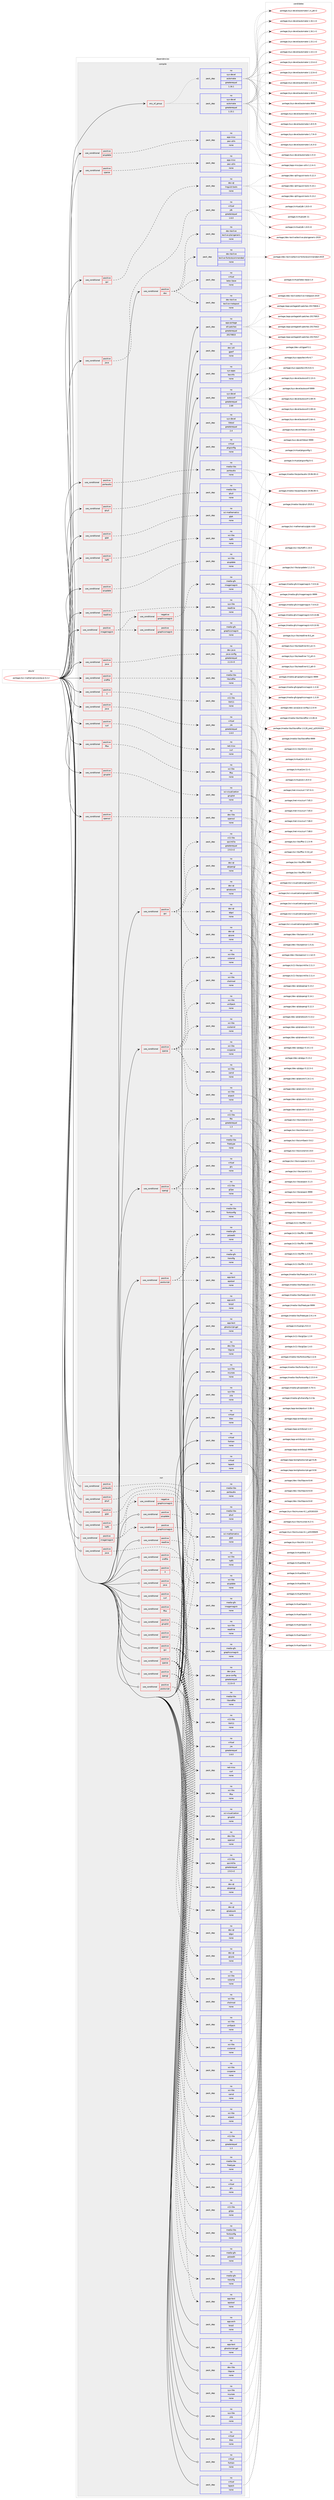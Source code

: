 digraph prolog {

# *************
# Graph options
# *************

newrank=true;
concentrate=true;
compound=true;
graph [rankdir=LR,fontname=Helvetica,fontsize=10,ranksep=1.5];#, ranksep=2.5, nodesep=0.2];
edge  [arrowhead=vee];
node  [fontname=Helvetica,fontsize=10];

# **********
# The ebuild
# **********

subgraph cluster_leftcol {
color=gray;
rank=same;
label=<<i>ebuild</i>>;
id [label="portage://sci-mathematics/octave-4.2.2", color=red, width=4, href="../sci-mathematics/octave-4.2.2.svg"];
}

# ****************
# The dependencies
# ****************

subgraph cluster_midcol {
color=gray;
label=<<i>dependencies</i>>;
subgraph cluster_compile {
fillcolor="#eeeeee";
style=filled;
label=<<i>compile</i>>;
subgraph any1376 {
dependency86074 [label=<<TABLE BORDER="0" CELLBORDER="1" CELLSPACING="0" CELLPADDING="4"><TR><TD CELLPADDING="10">any_of_group</TD></TR></TABLE>>, shape=none, color=red];subgraph pack67606 {
dependency86075 [label=<<TABLE BORDER="0" CELLBORDER="1" CELLSPACING="0" CELLPADDING="4" WIDTH="220"><TR><TD ROWSPAN="6" CELLPADDING="30">pack_dep</TD></TR><TR><TD WIDTH="110">no</TD></TR><TR><TD>sys-devel</TD></TR><TR><TD>automake</TD></TR><TR><TD>greaterequal</TD></TR><TR><TD>1.16.1</TD></TR></TABLE>>, shape=none, color=blue];
}
dependency86074:e -> dependency86075:w [weight=20,style="dotted",arrowhead="oinv"];
subgraph pack67607 {
dependency86076 [label=<<TABLE BORDER="0" CELLBORDER="1" CELLSPACING="0" CELLPADDING="4" WIDTH="220"><TR><TD ROWSPAN="6" CELLPADDING="30">pack_dep</TD></TR><TR><TD WIDTH="110">no</TD></TR><TR><TD>sys-devel</TD></TR><TR><TD>automake</TD></TR><TR><TD>greaterequal</TD></TR><TR><TD>1.15.1</TD></TR></TABLE>>, shape=none, color=blue];
}
dependency86074:e -> dependency86076:w [weight=20,style="dotted",arrowhead="oinv"];
}
id:e -> dependency86074:w [weight=20,style="solid",arrowhead="vee"];
subgraph cond17008 {
dependency86077 [label=<<TABLE BORDER="0" CELLBORDER="1" CELLSPACING="0" CELLPADDING="4"><TR><TD ROWSPAN="3" CELLPADDING="10">use_conditional</TD></TR><TR><TD>positive</TD></TR><TR><TD>X</TD></TR></TABLE>>, shape=none, color=red];
subgraph pack67608 {
dependency86078 [label=<<TABLE BORDER="0" CELLBORDER="1" CELLSPACING="0" CELLPADDING="4" WIDTH="220"><TR><TD ROWSPAN="6" CELLPADDING="30">pack_dep</TD></TR><TR><TD WIDTH="110">no</TD></TR><TR><TD>x11-libs</TD></TR><TR><TD>libX11</TD></TR><TR><TD>none</TD></TR><TR><TD></TD></TR></TABLE>>, shape=none, color=blue];
}
dependency86077:e -> dependency86078:w [weight=20,style="dashed",arrowhead="vee"];
}
id:e -> dependency86077:w [weight=20,style="solid",arrowhead="vee"];
subgraph cond17009 {
dependency86079 [label=<<TABLE BORDER="0" CELLBORDER="1" CELLSPACING="0" CELLPADDING="4"><TR><TD ROWSPAN="3" CELLPADDING="10">use_conditional</TD></TR><TR><TD>positive</TD></TR><TR><TD>curl</TD></TR></TABLE>>, shape=none, color=red];
subgraph pack67609 {
dependency86080 [label=<<TABLE BORDER="0" CELLBORDER="1" CELLSPACING="0" CELLPADDING="4" WIDTH="220"><TR><TD ROWSPAN="6" CELLPADDING="30">pack_dep</TD></TR><TR><TD WIDTH="110">no</TD></TR><TR><TD>net-misc</TD></TR><TR><TD>curl</TD></TR><TR><TD>none</TD></TR><TR><TD></TD></TR></TABLE>>, shape=none, color=blue];
}
dependency86079:e -> dependency86080:w [weight=20,style="dashed",arrowhead="vee"];
}
id:e -> dependency86079:w [weight=20,style="solid",arrowhead="vee"];
subgraph cond17010 {
dependency86081 [label=<<TABLE BORDER="0" CELLBORDER="1" CELLSPACING="0" CELLPADDING="4"><TR><TD ROWSPAN="3" CELLPADDING="10">use_conditional</TD></TR><TR><TD>positive</TD></TR><TR><TD>doc</TD></TR></TABLE>>, shape=none, color=red];
subgraph pack67610 {
dependency86082 [label=<<TABLE BORDER="0" CELLBORDER="1" CELLSPACING="0" CELLPADDING="4" WIDTH="220"><TR><TD ROWSPAN="6" CELLPADDING="30">pack_dep</TD></TR><TR><TD WIDTH="110">no</TD></TR><TR><TD>dev-texlive</TD></TR><TR><TD>texlive-fontsrecommended</TD></TR><TR><TD>none</TD></TR><TR><TD></TD></TR></TABLE>>, shape=none, color=blue];
}
dependency86081:e -> dependency86082:w [weight=20,style="dashed",arrowhead="vee"];
subgraph pack67611 {
dependency86083 [label=<<TABLE BORDER="0" CELLBORDER="1" CELLSPACING="0" CELLPADDING="4" WIDTH="220"><TR><TD ROWSPAN="6" CELLPADDING="30">pack_dep</TD></TR><TR><TD WIDTH="110">no</TD></TR><TR><TD>dev-texlive</TD></TR><TR><TD>texlive-plaingeneric</TD></TR><TR><TD>none</TD></TR><TR><TD></TD></TR></TABLE>>, shape=none, color=blue];
}
dependency86081:e -> dependency86083:w [weight=20,style="dashed",arrowhead="vee"];
subgraph pack67612 {
dependency86084 [label=<<TABLE BORDER="0" CELLBORDER="1" CELLSPACING="0" CELLPADDING="4" WIDTH="220"><TR><TD ROWSPAN="6" CELLPADDING="30">pack_dep</TD></TR><TR><TD WIDTH="110">no</TD></TR><TR><TD>dev-texlive</TD></TR><TR><TD>texlive-metapost</TD></TR><TR><TD>none</TD></TR><TR><TD></TD></TR></TABLE>>, shape=none, color=blue];
}
dependency86081:e -> dependency86084:w [weight=20,style="dashed",arrowhead="vee"];
subgraph pack67613 {
dependency86085 [label=<<TABLE BORDER="0" CELLBORDER="1" CELLSPACING="0" CELLPADDING="4" WIDTH="220"><TR><TD ROWSPAN="6" CELLPADDING="30">pack_dep</TD></TR><TR><TD WIDTH="110">no</TD></TR><TR><TD>virtual</TD></TR><TR><TD>latex-base</TD></TR><TR><TD>none</TD></TR><TR><TD></TD></TR></TABLE>>, shape=none, color=blue];
}
dependency86081:e -> dependency86085:w [weight=20,style="dashed",arrowhead="vee"];
}
id:e -> dependency86081:w [weight=20,style="solid",arrowhead="vee"];
subgraph cond17011 {
dependency86086 [label=<<TABLE BORDER="0" CELLBORDER="1" CELLSPACING="0" CELLPADDING="4"><TR><TD ROWSPAN="3" CELLPADDING="10">use_conditional</TD></TR><TR><TD>positive</TD></TR><TR><TD>fftw</TD></TR></TABLE>>, shape=none, color=red];
subgraph pack67614 {
dependency86087 [label=<<TABLE BORDER="0" CELLBORDER="1" CELLSPACING="0" CELLPADDING="4" WIDTH="220"><TR><TD ROWSPAN="6" CELLPADDING="30">pack_dep</TD></TR><TR><TD WIDTH="110">no</TD></TR><TR><TD>sci-libs</TD></TR><TR><TD>fftw</TD></TR><TR><TD>none</TD></TR><TR><TD></TD></TR></TABLE>>, shape=none, color=blue];
}
dependency86086:e -> dependency86087:w [weight=20,style="dashed",arrowhead="vee"];
}
id:e -> dependency86086:w [weight=20,style="solid",arrowhead="vee"];
subgraph cond17012 {
dependency86088 [label=<<TABLE BORDER="0" CELLBORDER="1" CELLSPACING="0" CELLPADDING="4"><TR><TD ROWSPAN="3" CELLPADDING="10">use_conditional</TD></TR><TR><TD>positive</TD></TR><TR><TD>glpk</TD></TR></TABLE>>, shape=none, color=red];
subgraph pack67615 {
dependency86089 [label=<<TABLE BORDER="0" CELLBORDER="1" CELLSPACING="0" CELLPADDING="4" WIDTH="220"><TR><TD ROWSPAN="6" CELLPADDING="30">pack_dep</TD></TR><TR><TD WIDTH="110">no</TD></TR><TR><TD>sci-mathematics</TD></TR><TR><TD>glpk</TD></TR><TR><TD>none</TD></TR><TR><TD></TD></TR></TABLE>>, shape=none, color=blue];
}
dependency86088:e -> dependency86089:w [weight=20,style="dashed",arrowhead="vee"];
}
id:e -> dependency86088:w [weight=20,style="solid",arrowhead="vee"];
subgraph cond17013 {
dependency86090 [label=<<TABLE BORDER="0" CELLBORDER="1" CELLSPACING="0" CELLPADDING="4"><TR><TD ROWSPAN="3" CELLPADDING="10">use_conditional</TD></TR><TR><TD>positive</TD></TR><TR><TD>gnuplot</TD></TR></TABLE>>, shape=none, color=red];
subgraph pack67616 {
dependency86091 [label=<<TABLE BORDER="0" CELLBORDER="1" CELLSPACING="0" CELLPADDING="4" WIDTH="220"><TR><TD ROWSPAN="6" CELLPADDING="30">pack_dep</TD></TR><TR><TD WIDTH="110">no</TD></TR><TR><TD>sci-visualization</TD></TR><TR><TD>gnuplot</TD></TR><TR><TD>none</TD></TR><TR><TD></TD></TR></TABLE>>, shape=none, color=blue];
}
dependency86090:e -> dependency86091:w [weight=20,style="dashed",arrowhead="vee"];
}
id:e -> dependency86090:w [weight=20,style="solid",arrowhead="vee"];
subgraph cond17014 {
dependency86092 [label=<<TABLE BORDER="0" CELLBORDER="1" CELLSPACING="0" CELLPADDING="4"><TR><TD ROWSPAN="3" CELLPADDING="10">use_conditional</TD></TR><TR><TD>positive</TD></TR><TR><TD>gui</TD></TR></TABLE>>, shape=none, color=red];
subgraph pack67617 {
dependency86093 [label=<<TABLE BORDER="0" CELLBORDER="1" CELLSPACING="0" CELLPADDING="4" WIDTH="220"><TR><TD ROWSPAN="6" CELLPADDING="30">pack_dep</TD></TR><TR><TD WIDTH="110">no</TD></TR><TR><TD>dev-qt</TD></TR><TR><TD>linguist-tools</TD></TR><TR><TD>none</TD></TR><TR><TD></TD></TR></TABLE>>, shape=none, color=blue];
}
dependency86092:e -> dependency86093:w [weight=20,style="dashed",arrowhead="vee"];
}
id:e -> dependency86092:w [weight=20,style="solid",arrowhead="vee"];
subgraph cond17015 {
dependency86094 [label=<<TABLE BORDER="0" CELLBORDER="1" CELLSPACING="0" CELLPADDING="4"><TR><TD ROWSPAN="3" CELLPADDING="10">use_conditional</TD></TR><TR><TD>positive</TD></TR><TR><TD>gui</TD></TR></TABLE>>, shape=none, color=red];
subgraph pack67618 {
dependency86095 [label=<<TABLE BORDER="0" CELLBORDER="1" CELLSPACING="0" CELLPADDING="4" WIDTH="220"><TR><TD ROWSPAN="6" CELLPADDING="30">pack_dep</TD></TR><TR><TD WIDTH="110">no</TD></TR><TR><TD>dev-qt</TD></TR><TR><TD>qtcore</TD></TR><TR><TD>none</TD></TR><TR><TD></TD></TR></TABLE>>, shape=none, color=blue];
}
dependency86094:e -> dependency86095:w [weight=20,style="dashed",arrowhead="vee"];
subgraph pack67619 {
dependency86096 [label=<<TABLE BORDER="0" CELLBORDER="1" CELLSPACING="0" CELLPADDING="4" WIDTH="220"><TR><TD ROWSPAN="6" CELLPADDING="30">pack_dep</TD></TR><TR><TD WIDTH="110">no</TD></TR><TR><TD>dev-qt</TD></TR><TR><TD>qtgui</TD></TR><TR><TD>none</TD></TR><TR><TD></TD></TR></TABLE>>, shape=none, color=blue];
}
dependency86094:e -> dependency86096:w [weight=20,style="dashed",arrowhead="vee"];
subgraph pack67620 {
dependency86097 [label=<<TABLE BORDER="0" CELLBORDER="1" CELLSPACING="0" CELLPADDING="4" WIDTH="220"><TR><TD ROWSPAN="6" CELLPADDING="30">pack_dep</TD></TR><TR><TD WIDTH="110">no</TD></TR><TR><TD>dev-qt</TD></TR><TR><TD>qtnetwork</TD></TR><TR><TD>none</TD></TR><TR><TD></TD></TR></TABLE>>, shape=none, color=blue];
}
dependency86094:e -> dependency86097:w [weight=20,style="dashed",arrowhead="vee"];
subgraph pack67621 {
dependency86098 [label=<<TABLE BORDER="0" CELLBORDER="1" CELLSPACING="0" CELLPADDING="4" WIDTH="220"><TR><TD ROWSPAN="6" CELLPADDING="30">pack_dep</TD></TR><TR><TD WIDTH="110">no</TD></TR><TR><TD>dev-qt</TD></TR><TR><TD>qtopengl</TD></TR><TR><TD>none</TD></TR><TR><TD></TD></TR></TABLE>>, shape=none, color=blue];
}
dependency86094:e -> dependency86098:w [weight=20,style="dashed",arrowhead="vee"];
subgraph pack67622 {
dependency86099 [label=<<TABLE BORDER="0" CELLBORDER="1" CELLSPACING="0" CELLPADDING="4" WIDTH="220"><TR><TD ROWSPAN="6" CELLPADDING="30">pack_dep</TD></TR><TR><TD WIDTH="110">no</TD></TR><TR><TD>x11-libs</TD></TR><TR><TD>qscintilla</TD></TR><TR><TD>greaterequal</TD></TR><TR><TD>2.9.3-r2</TD></TR></TABLE>>, shape=none, color=blue];
}
dependency86094:e -> dependency86099:w [weight=20,style="dashed",arrowhead="vee"];
}
id:e -> dependency86094:w [weight=20,style="solid",arrowhead="vee"];
subgraph cond17016 {
dependency86100 [label=<<TABLE BORDER="0" CELLBORDER="1" CELLSPACING="0" CELLPADDING="4"><TR><TD ROWSPAN="3" CELLPADDING="10">use_conditional</TD></TR><TR><TD>positive</TD></TR><TR><TD>hdf5</TD></TR></TABLE>>, shape=none, color=red];
subgraph pack67623 {
dependency86101 [label=<<TABLE BORDER="0" CELLBORDER="1" CELLSPACING="0" CELLPADDING="4" WIDTH="220"><TR><TD ROWSPAN="6" CELLPADDING="30">pack_dep</TD></TR><TR><TD WIDTH="110">no</TD></TR><TR><TD>sci-libs</TD></TR><TR><TD>hdf5</TD></TR><TR><TD>none</TD></TR><TR><TD></TD></TR></TABLE>>, shape=none, color=blue];
}
dependency86100:e -> dependency86101:w [weight=20,style="dashed",arrowhead="vee"];
}
id:e -> dependency86100:w [weight=20,style="solid",arrowhead="vee"];
subgraph cond17017 {
dependency86102 [label=<<TABLE BORDER="0" CELLBORDER="1" CELLSPACING="0" CELLPADDING="4"><TR><TD ROWSPAN="3" CELLPADDING="10">use_conditional</TD></TR><TR><TD>positive</TD></TR><TR><TD>imagemagick</TD></TR></TABLE>>, shape=none, color=red];
subgraph cond17018 {
dependency86103 [label=<<TABLE BORDER="0" CELLBORDER="1" CELLSPACING="0" CELLPADDING="4"><TR><TD ROWSPAN="3" CELLPADDING="10">use_conditional</TD></TR><TR><TD>negative</TD></TR><TR><TD>graphicsmagick</TD></TR></TABLE>>, shape=none, color=red];
subgraph pack67624 {
dependency86104 [label=<<TABLE BORDER="0" CELLBORDER="1" CELLSPACING="0" CELLPADDING="4" WIDTH="220"><TR><TD ROWSPAN="6" CELLPADDING="30">pack_dep</TD></TR><TR><TD WIDTH="110">no</TD></TR><TR><TD>media-gfx</TD></TR><TR><TD>imagemagick</TD></TR><TR><TD>none</TD></TR><TR><TD></TD></TR></TABLE>>, shape=none, color=blue];
}
dependency86103:e -> dependency86104:w [weight=20,style="dashed",arrowhead="vee"];
}
dependency86102:e -> dependency86103:w [weight=20,style="dashed",arrowhead="vee"];
subgraph cond17019 {
dependency86105 [label=<<TABLE BORDER="0" CELLBORDER="1" CELLSPACING="0" CELLPADDING="4"><TR><TD ROWSPAN="3" CELLPADDING="10">use_conditional</TD></TR><TR><TD>positive</TD></TR><TR><TD>graphicsmagick</TD></TR></TABLE>>, shape=none, color=red];
subgraph pack67625 {
dependency86106 [label=<<TABLE BORDER="0" CELLBORDER="1" CELLSPACING="0" CELLPADDING="4" WIDTH="220"><TR><TD ROWSPAN="6" CELLPADDING="30">pack_dep</TD></TR><TR><TD WIDTH="110">no</TD></TR><TR><TD>media-gfx</TD></TR><TR><TD>graphicsmagick</TD></TR><TR><TD>none</TD></TR><TR><TD></TD></TR></TABLE>>, shape=none, color=blue];
}
dependency86105:e -> dependency86106:w [weight=20,style="dashed",arrowhead="vee"];
}
dependency86102:e -> dependency86105:w [weight=20,style="dashed",arrowhead="vee"];
}
id:e -> dependency86102:w [weight=20,style="solid",arrowhead="vee"];
subgraph cond17020 {
dependency86107 [label=<<TABLE BORDER="0" CELLBORDER="1" CELLSPACING="0" CELLPADDING="4"><TR><TD ROWSPAN="3" CELLPADDING="10">use_conditional</TD></TR><TR><TD>positive</TD></TR><TR><TD>java</TD></TR></TABLE>>, shape=none, color=red];
subgraph pack67626 {
dependency86108 [label=<<TABLE BORDER="0" CELLBORDER="1" CELLSPACING="0" CELLPADDING="4" WIDTH="220"><TR><TD ROWSPAN="6" CELLPADDING="30">pack_dep</TD></TR><TR><TD WIDTH="110">no</TD></TR><TR><TD>dev-java</TD></TR><TR><TD>java-config</TD></TR><TR><TD>greaterequal</TD></TR><TR><TD>2.2.0-r3</TD></TR></TABLE>>, shape=none, color=blue];
}
dependency86107:e -> dependency86108:w [weight=20,style="dashed",arrowhead="vee"];
}
id:e -> dependency86107:w [weight=20,style="solid",arrowhead="vee"];
subgraph cond17021 {
dependency86109 [label=<<TABLE BORDER="0" CELLBORDER="1" CELLSPACING="0" CELLPADDING="4"><TR><TD ROWSPAN="3" CELLPADDING="10">use_conditional</TD></TR><TR><TD>positive</TD></TR><TR><TD>java</TD></TR></TABLE>>, shape=none, color=red];
subgraph pack67627 {
dependency86110 [label=<<TABLE BORDER="0" CELLBORDER="1" CELLSPACING="0" CELLPADDING="4" WIDTH="220"><TR><TD ROWSPAN="6" CELLPADDING="30">pack_dep</TD></TR><TR><TD WIDTH="110">no</TD></TR><TR><TD>virtual</TD></TR><TR><TD>jdk</TD></TR><TR><TD>greaterequal</TD></TR><TR><TD>1.6.0</TD></TR></TABLE>>, shape=none, color=blue];
}
dependency86109:e -> dependency86110:w [weight=20,style="dashed",arrowhead="vee"];
}
id:e -> dependency86109:w [weight=20,style="solid",arrowhead="vee"];
subgraph cond17022 {
dependency86111 [label=<<TABLE BORDER="0" CELLBORDER="1" CELLSPACING="0" CELLPADDING="4"><TR><TD ROWSPAN="3" CELLPADDING="10">use_conditional</TD></TR><TR><TD>positive</TD></TR><TR><TD>java</TD></TR></TABLE>>, shape=none, color=red];
subgraph pack67628 {
dependency86112 [label=<<TABLE BORDER="0" CELLBORDER="1" CELLSPACING="0" CELLPADDING="4" WIDTH="220"><TR><TD ROWSPAN="6" CELLPADDING="30">pack_dep</TD></TR><TR><TD WIDTH="110">no</TD></TR><TR><TD>virtual</TD></TR><TR><TD>jre</TD></TR><TR><TD>greaterequal</TD></TR><TR><TD>1.6.0</TD></TR></TABLE>>, shape=none, color=blue];
}
dependency86111:e -> dependency86112:w [weight=20,style="dashed",arrowhead="vee"];
}
id:e -> dependency86111:w [weight=20,style="solid",arrowhead="vee"];
subgraph cond17023 {
dependency86113 [label=<<TABLE BORDER="0" CELLBORDER="1" CELLSPACING="0" CELLPADDING="4"><TR><TD ROWSPAN="3" CELLPADDING="10">use_conditional</TD></TR><TR><TD>positive</TD></TR><TR><TD>opengl</TD></TR></TABLE>>, shape=none, color=red];
subgraph pack67629 {
dependency86114 [label=<<TABLE BORDER="0" CELLBORDER="1" CELLSPACING="0" CELLPADDING="4" WIDTH="220"><TR><TD ROWSPAN="6" CELLPADDING="30">pack_dep</TD></TR><TR><TD WIDTH="110">no</TD></TR><TR><TD>media-libs</TD></TR><TR><TD>freetype</TD></TR><TR><TD>none</TD></TR><TR><TD></TD></TR></TABLE>>, shape=none, color=blue];
}
dependency86113:e -> dependency86114:w [weight=20,style="dashed",arrowhead="vee"];
subgraph pack67630 {
dependency86115 [label=<<TABLE BORDER="0" CELLBORDER="1" CELLSPACING="0" CELLPADDING="4" WIDTH="220"><TR><TD ROWSPAN="6" CELLPADDING="30">pack_dep</TD></TR><TR><TD WIDTH="110">no</TD></TR><TR><TD>media-libs</TD></TR><TR><TD>fontconfig</TD></TR><TR><TD>none</TD></TR><TR><TD></TD></TR></TABLE>>, shape=none, color=blue];
}
dependency86113:e -> dependency86115:w [weight=20,style="dashed",arrowhead="vee"];
subgraph pack67631 {
dependency86116 [label=<<TABLE BORDER="0" CELLBORDER="1" CELLSPACING="0" CELLPADDING="4" WIDTH="220"><TR><TD ROWSPAN="6" CELLPADDING="30">pack_dep</TD></TR><TR><TD WIDTH="110">no</TD></TR><TR><TD>virtual</TD></TR><TR><TD>glu</TD></TR><TR><TD>none</TD></TR><TR><TD></TD></TR></TABLE>>, shape=none, color=blue];
}
dependency86113:e -> dependency86116:w [weight=20,style="dashed",arrowhead="vee"];
subgraph pack67632 {
dependency86117 [label=<<TABLE BORDER="0" CELLBORDER="1" CELLSPACING="0" CELLPADDING="4" WIDTH="220"><TR><TD ROWSPAN="6" CELLPADDING="30">pack_dep</TD></TR><TR><TD WIDTH="110">no</TD></TR><TR><TD>x11-libs</TD></TR><TR><TD>fltk</TD></TR><TR><TD>greaterequal</TD></TR><TR><TD>1.3</TD></TR></TABLE>>, shape=none, color=blue];
}
dependency86113:e -> dependency86117:w [weight=20,style="dashed",arrowhead="vee"];
subgraph pack67633 {
dependency86118 [label=<<TABLE BORDER="0" CELLBORDER="1" CELLSPACING="0" CELLPADDING="4" WIDTH="220"><TR><TD ROWSPAN="6" CELLPADDING="30">pack_dep</TD></TR><TR><TD WIDTH="110">no</TD></TR><TR><TD>x11-libs</TD></TR><TR><TD>gl2ps</TD></TR><TR><TD>none</TD></TR><TR><TD></TD></TR></TABLE>>, shape=none, color=blue];
}
dependency86113:e -> dependency86118:w [weight=20,style="dashed",arrowhead="vee"];
}
id:e -> dependency86113:w [weight=20,style="solid",arrowhead="vee"];
subgraph cond17024 {
dependency86119 [label=<<TABLE BORDER="0" CELLBORDER="1" CELLSPACING="0" CELLPADDING="4"><TR><TD ROWSPAN="3" CELLPADDING="10">use_conditional</TD></TR><TR><TD>positive</TD></TR><TR><TD>openssl</TD></TR></TABLE>>, shape=none, color=red];
subgraph pack67634 {
dependency86120 [label=<<TABLE BORDER="0" CELLBORDER="1" CELLSPACING="0" CELLPADDING="4" WIDTH="220"><TR><TD ROWSPAN="6" CELLPADDING="30">pack_dep</TD></TR><TR><TD WIDTH="110">no</TD></TR><TR><TD>dev-libs</TD></TR><TR><TD>openssl</TD></TR><TR><TD>none</TD></TR><TR><TD></TD></TR></TABLE>>, shape=none, color=blue];
}
dependency86119:e -> dependency86120:w [weight=20,style="dashed",arrowhead="vee"];
}
id:e -> dependency86119:w [weight=20,style="solid",arrowhead="vee"];
subgraph cond17025 {
dependency86121 [label=<<TABLE BORDER="0" CELLBORDER="1" CELLSPACING="0" CELLPADDING="4"><TR><TD ROWSPAN="3" CELLPADDING="10">use_conditional</TD></TR><TR><TD>positive</TD></TR><TR><TD>portaudio</TD></TR></TABLE>>, shape=none, color=red];
subgraph pack67635 {
dependency86122 [label=<<TABLE BORDER="0" CELLBORDER="1" CELLSPACING="0" CELLPADDING="4" WIDTH="220"><TR><TD ROWSPAN="6" CELLPADDING="30">pack_dep</TD></TR><TR><TD WIDTH="110">no</TD></TR><TR><TD>media-libs</TD></TR><TR><TD>portaudio</TD></TR><TR><TD>none</TD></TR><TR><TD></TD></TR></TABLE>>, shape=none, color=blue];
}
dependency86121:e -> dependency86122:w [weight=20,style="dashed",arrowhead="vee"];
}
id:e -> dependency86121:w [weight=20,style="solid",arrowhead="vee"];
subgraph cond17026 {
dependency86123 [label=<<TABLE BORDER="0" CELLBORDER="1" CELLSPACING="0" CELLPADDING="4"><TR><TD ROWSPAN="3" CELLPADDING="10">use_conditional</TD></TR><TR><TD>positive</TD></TR><TR><TD>postscript</TD></TR></TABLE>>, shape=none, color=red];
subgraph pack67636 {
dependency86124 [label=<<TABLE BORDER="0" CELLBORDER="1" CELLSPACING="0" CELLPADDING="4" WIDTH="220"><TR><TD ROWSPAN="6" CELLPADDING="30">pack_dep</TD></TR><TR><TD WIDTH="110">no</TD></TR><TR><TD>app-text</TD></TR><TR><TD>epstool</TD></TR><TR><TD>none</TD></TR><TR><TD></TD></TR></TABLE>>, shape=none, color=blue];
}
dependency86123:e -> dependency86124:w [weight=20,style="dashed",arrowhead="vee"];
subgraph pack67637 {
dependency86125 [label=<<TABLE BORDER="0" CELLBORDER="1" CELLSPACING="0" CELLPADDING="4" WIDTH="220"><TR><TD ROWSPAN="6" CELLPADDING="30">pack_dep</TD></TR><TR><TD WIDTH="110">no</TD></TR><TR><TD>media-gfx</TD></TR><TR><TD>pstoedit</TD></TR><TR><TD>none</TD></TR><TR><TD></TD></TR></TABLE>>, shape=none, color=blue];
}
dependency86123:e -> dependency86125:w [weight=20,style="dashed",arrowhead="vee"];
subgraph pack67638 {
dependency86126 [label=<<TABLE BORDER="0" CELLBORDER="1" CELLSPACING="0" CELLPADDING="4" WIDTH="220"><TR><TD ROWSPAN="6" CELLPADDING="30">pack_dep</TD></TR><TR><TD WIDTH="110">no</TD></TR><TR><TD>media-gfx</TD></TR><TR><TD>transfig</TD></TR><TR><TD>none</TD></TR><TR><TD></TD></TR></TABLE>>, shape=none, color=blue];
}
dependency86123:e -> dependency86126:w [weight=20,style="dashed",arrowhead="vee"];
}
id:e -> dependency86123:w [weight=20,style="solid",arrowhead="vee"];
subgraph cond17027 {
dependency86127 [label=<<TABLE BORDER="0" CELLBORDER="1" CELLSPACING="0" CELLPADDING="4"><TR><TD ROWSPAN="3" CELLPADDING="10">use_conditional</TD></TR><TR><TD>positive</TD></TR><TR><TD>qhull</TD></TR></TABLE>>, shape=none, color=red];
subgraph pack67639 {
dependency86128 [label=<<TABLE BORDER="0" CELLBORDER="1" CELLSPACING="0" CELLPADDING="4" WIDTH="220"><TR><TD ROWSPAN="6" CELLPADDING="30">pack_dep</TD></TR><TR><TD WIDTH="110">no</TD></TR><TR><TD>media-libs</TD></TR><TR><TD>qhull</TD></TR><TR><TD>none</TD></TR><TR><TD></TD></TR></TABLE>>, shape=none, color=blue];
}
dependency86127:e -> dependency86128:w [weight=20,style="dashed",arrowhead="vee"];
}
id:e -> dependency86127:w [weight=20,style="solid",arrowhead="vee"];
subgraph cond17028 {
dependency86129 [label=<<TABLE BORDER="0" CELLBORDER="1" CELLSPACING="0" CELLPADDING="4"><TR><TD ROWSPAN="3" CELLPADDING="10">use_conditional</TD></TR><TR><TD>positive</TD></TR><TR><TD>qrupdate</TD></TR></TABLE>>, shape=none, color=red];
subgraph pack67640 {
dependency86130 [label=<<TABLE BORDER="0" CELLBORDER="1" CELLSPACING="0" CELLPADDING="4" WIDTH="220"><TR><TD ROWSPAN="6" CELLPADDING="30">pack_dep</TD></TR><TR><TD WIDTH="110">no</TD></TR><TR><TD>app-misc</TD></TR><TR><TD>pax-utils</TD></TR><TR><TD>none</TD></TR><TR><TD></TD></TR></TABLE>>, shape=none, color=blue];
}
dependency86129:e -> dependency86130:w [weight=20,style="dashed",arrowhead="vee"];
}
id:e -> dependency86129:w [weight=20,style="solid",arrowhead="vee"];
subgraph cond17029 {
dependency86131 [label=<<TABLE BORDER="0" CELLBORDER="1" CELLSPACING="0" CELLPADDING="4"><TR><TD ROWSPAN="3" CELLPADDING="10">use_conditional</TD></TR><TR><TD>positive</TD></TR><TR><TD>qrupdate</TD></TR></TABLE>>, shape=none, color=red];
subgraph pack67641 {
dependency86132 [label=<<TABLE BORDER="0" CELLBORDER="1" CELLSPACING="0" CELLPADDING="4" WIDTH="220"><TR><TD ROWSPAN="6" CELLPADDING="30">pack_dep</TD></TR><TR><TD WIDTH="110">no</TD></TR><TR><TD>sci-libs</TD></TR><TR><TD>qrupdate</TD></TR><TR><TD>none</TD></TR><TR><TD></TD></TR></TABLE>>, shape=none, color=blue];
}
dependency86131:e -> dependency86132:w [weight=20,style="dashed",arrowhead="vee"];
}
id:e -> dependency86131:w [weight=20,style="solid",arrowhead="vee"];
subgraph cond17030 {
dependency86133 [label=<<TABLE BORDER="0" CELLBORDER="1" CELLSPACING="0" CELLPADDING="4"><TR><TD ROWSPAN="3" CELLPADDING="10">use_conditional</TD></TR><TR><TD>positive</TD></TR><TR><TD>readline</TD></TR></TABLE>>, shape=none, color=red];
subgraph pack67642 {
dependency86134 [label=<<TABLE BORDER="0" CELLBORDER="1" CELLSPACING="0" CELLPADDING="4" WIDTH="220"><TR><TD ROWSPAN="6" CELLPADDING="30">pack_dep</TD></TR><TR><TD WIDTH="110">no</TD></TR><TR><TD>sys-libs</TD></TR><TR><TD>readline</TD></TR><TR><TD>none</TD></TR><TR><TD></TD></TR></TABLE>>, shape=none, color=blue];
}
dependency86133:e -> dependency86134:w [weight=20,style="dashed",arrowhead="vee"];
}
id:e -> dependency86133:w [weight=20,style="solid",arrowhead="vee"];
subgraph cond17031 {
dependency86135 [label=<<TABLE BORDER="0" CELLBORDER="1" CELLSPACING="0" CELLPADDING="4"><TR><TD ROWSPAN="3" CELLPADDING="10">use_conditional</TD></TR><TR><TD>positive</TD></TR><TR><TD>sndfile</TD></TR></TABLE>>, shape=none, color=red];
subgraph pack67643 {
dependency86136 [label=<<TABLE BORDER="0" CELLBORDER="1" CELLSPACING="0" CELLPADDING="4" WIDTH="220"><TR><TD ROWSPAN="6" CELLPADDING="30">pack_dep</TD></TR><TR><TD WIDTH="110">no</TD></TR><TR><TD>media-libs</TD></TR><TR><TD>libsndfile</TD></TR><TR><TD>none</TD></TR><TR><TD></TD></TR></TABLE>>, shape=none, color=blue];
}
dependency86135:e -> dependency86136:w [weight=20,style="dashed",arrowhead="vee"];
}
id:e -> dependency86135:w [weight=20,style="solid",arrowhead="vee"];
subgraph cond17032 {
dependency86137 [label=<<TABLE BORDER="0" CELLBORDER="1" CELLSPACING="0" CELLPADDING="4"><TR><TD ROWSPAN="3" CELLPADDING="10">use_conditional</TD></TR><TR><TD>positive</TD></TR><TR><TD>sparse</TD></TR></TABLE>>, shape=none, color=red];
subgraph pack67644 {
dependency86138 [label=<<TABLE BORDER="0" CELLBORDER="1" CELLSPACING="0" CELLPADDING="4" WIDTH="220"><TR><TD ROWSPAN="6" CELLPADDING="30">pack_dep</TD></TR><TR><TD WIDTH="110">no</TD></TR><TR><TD>app-misc</TD></TR><TR><TD>pax-utils</TD></TR><TR><TD>none</TD></TR><TR><TD></TD></TR></TABLE>>, shape=none, color=blue];
}
dependency86137:e -> dependency86138:w [weight=20,style="dashed",arrowhead="vee"];
}
id:e -> dependency86137:w [weight=20,style="solid",arrowhead="vee"];
subgraph cond17033 {
dependency86139 [label=<<TABLE BORDER="0" CELLBORDER="1" CELLSPACING="0" CELLPADDING="4"><TR><TD ROWSPAN="3" CELLPADDING="10">use_conditional</TD></TR><TR><TD>positive</TD></TR><TR><TD>sparse</TD></TR></TABLE>>, shape=none, color=red];
subgraph pack67645 {
dependency86140 [label=<<TABLE BORDER="0" CELLBORDER="1" CELLSPACING="0" CELLPADDING="4" WIDTH="220"><TR><TD ROWSPAN="6" CELLPADDING="30">pack_dep</TD></TR><TR><TD WIDTH="110">no</TD></TR><TR><TD>sci-libs</TD></TR><TR><TD>arpack</TD></TR><TR><TD>none</TD></TR><TR><TD></TD></TR></TABLE>>, shape=none, color=blue];
}
dependency86139:e -> dependency86140:w [weight=20,style="dashed",arrowhead="vee"];
subgraph pack67646 {
dependency86141 [label=<<TABLE BORDER="0" CELLBORDER="1" CELLSPACING="0" CELLPADDING="4" WIDTH="220"><TR><TD ROWSPAN="6" CELLPADDING="30">pack_dep</TD></TR><TR><TD WIDTH="110">no</TD></TR><TR><TD>sci-libs</TD></TR><TR><TD>camd</TD></TR><TR><TD>none</TD></TR><TR><TD></TD></TR></TABLE>>, shape=none, color=blue];
}
dependency86139:e -> dependency86141:w [weight=20,style="dashed",arrowhead="vee"];
subgraph pack67647 {
dependency86142 [label=<<TABLE BORDER="0" CELLBORDER="1" CELLSPACING="0" CELLPADDING="4" WIDTH="220"><TR><TD ROWSPAN="6" CELLPADDING="30">pack_dep</TD></TR><TR><TD WIDTH="110">no</TD></TR><TR><TD>sci-libs</TD></TR><TR><TD>ccolamd</TD></TR><TR><TD>none</TD></TR><TR><TD></TD></TR></TABLE>>, shape=none, color=blue];
}
dependency86139:e -> dependency86142:w [weight=20,style="dashed",arrowhead="vee"];
subgraph pack67648 {
dependency86143 [label=<<TABLE BORDER="0" CELLBORDER="1" CELLSPACING="0" CELLPADDING="4" WIDTH="220"><TR><TD ROWSPAN="6" CELLPADDING="30">pack_dep</TD></TR><TR><TD WIDTH="110">no</TD></TR><TR><TD>sci-libs</TD></TR><TR><TD>cholmod</TD></TR><TR><TD>none</TD></TR><TR><TD></TD></TR></TABLE>>, shape=none, color=blue];
}
dependency86139:e -> dependency86143:w [weight=20,style="dashed",arrowhead="vee"];
subgraph pack67649 {
dependency86144 [label=<<TABLE BORDER="0" CELLBORDER="1" CELLSPACING="0" CELLPADDING="4" WIDTH="220"><TR><TD ROWSPAN="6" CELLPADDING="30">pack_dep</TD></TR><TR><TD WIDTH="110">no</TD></TR><TR><TD>sci-libs</TD></TR><TR><TD>colamd</TD></TR><TR><TD>none</TD></TR><TR><TD></TD></TR></TABLE>>, shape=none, color=blue];
}
dependency86139:e -> dependency86144:w [weight=20,style="dashed",arrowhead="vee"];
subgraph pack67650 {
dependency86145 [label=<<TABLE BORDER="0" CELLBORDER="1" CELLSPACING="0" CELLPADDING="4" WIDTH="220"><TR><TD ROWSPAN="6" CELLPADDING="30">pack_dep</TD></TR><TR><TD WIDTH="110">no</TD></TR><TR><TD>sci-libs</TD></TR><TR><TD>cxsparse</TD></TR><TR><TD>none</TD></TR><TR><TD></TD></TR></TABLE>>, shape=none, color=blue];
}
dependency86139:e -> dependency86145:w [weight=20,style="dashed",arrowhead="vee"];
subgraph pack67651 {
dependency86146 [label=<<TABLE BORDER="0" CELLBORDER="1" CELLSPACING="0" CELLPADDING="4" WIDTH="220"><TR><TD ROWSPAN="6" CELLPADDING="30">pack_dep</TD></TR><TR><TD WIDTH="110">no</TD></TR><TR><TD>sci-libs</TD></TR><TR><TD>umfpack</TD></TR><TR><TD>none</TD></TR><TR><TD></TD></TR></TABLE>>, shape=none, color=blue];
}
dependency86139:e -> dependency86146:w [weight=20,style="dashed",arrowhead="vee"];
}
id:e -> dependency86139:w [weight=20,style="solid",arrowhead="vee"];
subgraph pack67652 {
dependency86147 [label=<<TABLE BORDER="0" CELLBORDER="1" CELLSPACING="0" CELLPADDING="4" WIDTH="220"><TR><TD ROWSPAN="6" CELLPADDING="30">pack_dep</TD></TR><TR><TD WIDTH="110">no</TD></TR><TR><TD>app-arch</TD></TR><TR><TD>bzip2</TD></TR><TR><TD>none</TD></TR><TR><TD></TD></TR></TABLE>>, shape=none, color=blue];
}
id:e -> dependency86147:w [weight=20,style="solid",arrowhead="vee"];
subgraph pack67653 {
dependency86148 [label=<<TABLE BORDER="0" CELLBORDER="1" CELLSPACING="0" CELLPADDING="4" WIDTH="220"><TR><TD ROWSPAN="6" CELLPADDING="30">pack_dep</TD></TR><TR><TD WIDTH="110">no</TD></TR><TR><TD>app-portage</TD></TR><TR><TD>elt-patches</TD></TR><TR><TD>greaterequal</TD></TR><TR><TD>20170815</TD></TR></TABLE>>, shape=none, color=blue];
}
id:e -> dependency86148:w [weight=20,style="solid",arrowhead="vee"];
subgraph pack67654 {
dependency86149 [label=<<TABLE BORDER="0" CELLBORDER="1" CELLSPACING="0" CELLPADDING="4" WIDTH="220"><TR><TD ROWSPAN="6" CELLPADDING="30">pack_dep</TD></TR><TR><TD WIDTH="110">no</TD></TR><TR><TD>app-text</TD></TR><TR><TD>ghostscript-gpl</TD></TR><TR><TD>none</TD></TR><TR><TD></TD></TR></TABLE>>, shape=none, color=blue];
}
id:e -> dependency86149:w [weight=20,style="solid",arrowhead="vee"];
subgraph pack67655 {
dependency86150 [label=<<TABLE BORDER="0" CELLBORDER="1" CELLSPACING="0" CELLPADDING="4" WIDTH="220"><TR><TD ROWSPAN="6" CELLPADDING="30">pack_dep</TD></TR><TR><TD WIDTH="110">no</TD></TR><TR><TD>dev-libs</TD></TR><TR><TD>libpcre</TD></TR><TR><TD>none</TD></TR><TR><TD></TD></TR></TABLE>>, shape=none, color=blue];
}
id:e -> dependency86150:w [weight=20,style="solid",arrowhead="vee"];
subgraph pack67656 {
dependency86151 [label=<<TABLE BORDER="0" CELLBORDER="1" CELLSPACING="0" CELLPADDING="4" WIDTH="220"><TR><TD ROWSPAN="6" CELLPADDING="30">pack_dep</TD></TR><TR><TD WIDTH="110">no</TD></TR><TR><TD>dev-util</TD></TR><TR><TD>gperf</TD></TR><TR><TD>none</TD></TR><TR><TD></TD></TR></TABLE>>, shape=none, color=blue];
}
id:e -> dependency86151:w [weight=20,style="solid",arrowhead="vee"];
subgraph pack67657 {
dependency86152 [label=<<TABLE BORDER="0" CELLBORDER="1" CELLSPACING="0" CELLPADDING="4" WIDTH="220"><TR><TD ROWSPAN="6" CELLPADDING="30">pack_dep</TD></TR><TR><TD WIDTH="110">no</TD></TR><TR><TD>sys-apps</TD></TR><TR><TD>texinfo</TD></TR><TR><TD>none</TD></TR><TR><TD></TD></TR></TABLE>>, shape=none, color=blue];
}
id:e -> dependency86152:w [weight=20,style="solid",arrowhead="vee"];
subgraph pack67658 {
dependency86153 [label=<<TABLE BORDER="0" CELLBORDER="1" CELLSPACING="0" CELLPADDING="4" WIDTH="220"><TR><TD ROWSPAN="6" CELLPADDING="30">pack_dep</TD></TR><TR><TD WIDTH="110">no</TD></TR><TR><TD>sys-devel</TD></TR><TR><TD>autoconf</TD></TR><TR><TD>greaterequal</TD></TR><TR><TD>2.69</TD></TR></TABLE>>, shape=none, color=blue];
}
id:e -> dependency86153:w [weight=20,style="solid",arrowhead="vee"];
subgraph pack67659 {
dependency86154 [label=<<TABLE BORDER="0" CELLBORDER="1" CELLSPACING="0" CELLPADDING="4" WIDTH="220"><TR><TD ROWSPAN="6" CELLPADDING="30">pack_dep</TD></TR><TR><TD WIDTH="110">no</TD></TR><TR><TD>sys-devel</TD></TR><TR><TD>libtool</TD></TR><TR><TD>greaterequal</TD></TR><TR><TD>2.4</TD></TR></TABLE>>, shape=none, color=blue];
}
id:e -> dependency86154:w [weight=20,style="solid",arrowhead="vee"];
subgraph pack67660 {
dependency86155 [label=<<TABLE BORDER="0" CELLBORDER="1" CELLSPACING="0" CELLPADDING="4" WIDTH="220"><TR><TD ROWSPAN="6" CELLPADDING="30">pack_dep</TD></TR><TR><TD WIDTH="110">no</TD></TR><TR><TD>sys-libs</TD></TR><TR><TD>ncurses</TD></TR><TR><TD>none</TD></TR><TR><TD></TD></TR></TABLE>>, shape=none, color=blue];
}
id:e -> dependency86155:w [weight=20,style="solid",arrowhead="vee"];
subgraph pack67661 {
dependency86156 [label=<<TABLE BORDER="0" CELLBORDER="1" CELLSPACING="0" CELLPADDING="4" WIDTH="220"><TR><TD ROWSPAN="6" CELLPADDING="30">pack_dep</TD></TR><TR><TD WIDTH="110">no</TD></TR><TR><TD>sys-libs</TD></TR><TR><TD>zlib</TD></TR><TR><TD>none</TD></TR><TR><TD></TD></TR></TABLE>>, shape=none, color=blue];
}
id:e -> dependency86156:w [weight=20,style="solid",arrowhead="vee"];
subgraph pack67662 {
dependency86157 [label=<<TABLE BORDER="0" CELLBORDER="1" CELLSPACING="0" CELLPADDING="4" WIDTH="220"><TR><TD ROWSPAN="6" CELLPADDING="30">pack_dep</TD></TR><TR><TD WIDTH="110">no</TD></TR><TR><TD>virtual</TD></TR><TR><TD>blas</TD></TR><TR><TD>none</TD></TR><TR><TD></TD></TR></TABLE>>, shape=none, color=blue];
}
id:e -> dependency86157:w [weight=20,style="solid",arrowhead="vee"];
subgraph pack67663 {
dependency86158 [label=<<TABLE BORDER="0" CELLBORDER="1" CELLSPACING="0" CELLPADDING="4" WIDTH="220"><TR><TD ROWSPAN="6" CELLPADDING="30">pack_dep</TD></TR><TR><TD WIDTH="110">no</TD></TR><TR><TD>virtual</TD></TR><TR><TD>fortran</TD></TR><TR><TD>none</TD></TR><TR><TD></TD></TR></TABLE>>, shape=none, color=blue];
}
id:e -> dependency86158:w [weight=20,style="solid",arrowhead="vee"];
subgraph pack67664 {
dependency86159 [label=<<TABLE BORDER="0" CELLBORDER="1" CELLSPACING="0" CELLPADDING="4" WIDTH="220"><TR><TD ROWSPAN="6" CELLPADDING="30">pack_dep</TD></TR><TR><TD WIDTH="110">no</TD></TR><TR><TD>virtual</TD></TR><TR><TD>lapack</TD></TR><TR><TD>none</TD></TR><TR><TD></TD></TR></TABLE>>, shape=none, color=blue];
}
id:e -> dependency86159:w [weight=20,style="solid",arrowhead="vee"];
subgraph pack67665 {
dependency86160 [label=<<TABLE BORDER="0" CELLBORDER="1" CELLSPACING="0" CELLPADDING="4" WIDTH="220"><TR><TD ROWSPAN="6" CELLPADDING="30">pack_dep</TD></TR><TR><TD WIDTH="110">no</TD></TR><TR><TD>virtual</TD></TR><TR><TD>pkgconfig</TD></TR><TR><TD>none</TD></TR><TR><TD></TD></TR></TABLE>>, shape=none, color=blue];
}
id:e -> dependency86160:w [weight=20,style="solid",arrowhead="vee"];
}
subgraph cluster_compileandrun {
fillcolor="#eeeeee";
style=filled;
label=<<i>compile and run</i>>;
}
subgraph cluster_run {
fillcolor="#eeeeee";
style=filled;
label=<<i>run</i>>;
subgraph cond17034 {
dependency86161 [label=<<TABLE BORDER="0" CELLBORDER="1" CELLSPACING="0" CELLPADDING="4"><TR><TD ROWSPAN="3" CELLPADDING="10">use_conditional</TD></TR><TR><TD>positive</TD></TR><TR><TD>X</TD></TR></TABLE>>, shape=none, color=red];
subgraph pack67666 {
dependency86162 [label=<<TABLE BORDER="0" CELLBORDER="1" CELLSPACING="0" CELLPADDING="4" WIDTH="220"><TR><TD ROWSPAN="6" CELLPADDING="30">pack_dep</TD></TR><TR><TD WIDTH="110">no</TD></TR><TR><TD>x11-libs</TD></TR><TR><TD>libX11</TD></TR><TR><TD>none</TD></TR><TR><TD></TD></TR></TABLE>>, shape=none, color=blue];
}
dependency86161:e -> dependency86162:w [weight=20,style="dashed",arrowhead="vee"];
}
id:e -> dependency86161:w [weight=20,style="solid",arrowhead="odot"];
subgraph cond17035 {
dependency86163 [label=<<TABLE BORDER="0" CELLBORDER="1" CELLSPACING="0" CELLPADDING="4"><TR><TD ROWSPAN="3" CELLPADDING="10">use_conditional</TD></TR><TR><TD>positive</TD></TR><TR><TD>curl</TD></TR></TABLE>>, shape=none, color=red];
subgraph pack67667 {
dependency86164 [label=<<TABLE BORDER="0" CELLBORDER="1" CELLSPACING="0" CELLPADDING="4" WIDTH="220"><TR><TD ROWSPAN="6" CELLPADDING="30">pack_dep</TD></TR><TR><TD WIDTH="110">no</TD></TR><TR><TD>net-misc</TD></TR><TR><TD>curl</TD></TR><TR><TD>none</TD></TR><TR><TD></TD></TR></TABLE>>, shape=none, color=blue];
}
dependency86163:e -> dependency86164:w [weight=20,style="dashed",arrowhead="vee"];
}
id:e -> dependency86163:w [weight=20,style="solid",arrowhead="odot"];
subgraph cond17036 {
dependency86165 [label=<<TABLE BORDER="0" CELLBORDER="1" CELLSPACING="0" CELLPADDING="4"><TR><TD ROWSPAN="3" CELLPADDING="10">use_conditional</TD></TR><TR><TD>positive</TD></TR><TR><TD>fftw</TD></TR></TABLE>>, shape=none, color=red];
subgraph pack67668 {
dependency86166 [label=<<TABLE BORDER="0" CELLBORDER="1" CELLSPACING="0" CELLPADDING="4" WIDTH="220"><TR><TD ROWSPAN="6" CELLPADDING="30">pack_dep</TD></TR><TR><TD WIDTH="110">no</TD></TR><TR><TD>sci-libs</TD></TR><TR><TD>fftw</TD></TR><TR><TD>none</TD></TR><TR><TD></TD></TR></TABLE>>, shape=none, color=blue];
}
dependency86165:e -> dependency86166:w [weight=20,style="dashed",arrowhead="vee"];
}
id:e -> dependency86165:w [weight=20,style="solid",arrowhead="odot"];
subgraph cond17037 {
dependency86167 [label=<<TABLE BORDER="0" CELLBORDER="1" CELLSPACING="0" CELLPADDING="4"><TR><TD ROWSPAN="3" CELLPADDING="10">use_conditional</TD></TR><TR><TD>positive</TD></TR><TR><TD>glpk</TD></TR></TABLE>>, shape=none, color=red];
subgraph pack67669 {
dependency86168 [label=<<TABLE BORDER="0" CELLBORDER="1" CELLSPACING="0" CELLPADDING="4" WIDTH="220"><TR><TD ROWSPAN="6" CELLPADDING="30">pack_dep</TD></TR><TR><TD WIDTH="110">no</TD></TR><TR><TD>sci-mathematics</TD></TR><TR><TD>glpk</TD></TR><TR><TD>none</TD></TR><TR><TD></TD></TR></TABLE>>, shape=none, color=blue];
}
dependency86167:e -> dependency86168:w [weight=20,style="dashed",arrowhead="vee"];
}
id:e -> dependency86167:w [weight=20,style="solid",arrowhead="odot"];
subgraph cond17038 {
dependency86169 [label=<<TABLE BORDER="0" CELLBORDER="1" CELLSPACING="0" CELLPADDING="4"><TR><TD ROWSPAN="3" CELLPADDING="10">use_conditional</TD></TR><TR><TD>positive</TD></TR><TR><TD>gnuplot</TD></TR></TABLE>>, shape=none, color=red];
subgraph pack67670 {
dependency86170 [label=<<TABLE BORDER="0" CELLBORDER="1" CELLSPACING="0" CELLPADDING="4" WIDTH="220"><TR><TD ROWSPAN="6" CELLPADDING="30">pack_dep</TD></TR><TR><TD WIDTH="110">no</TD></TR><TR><TD>sci-visualization</TD></TR><TR><TD>gnuplot</TD></TR><TR><TD>none</TD></TR><TR><TD></TD></TR></TABLE>>, shape=none, color=blue];
}
dependency86169:e -> dependency86170:w [weight=20,style="dashed",arrowhead="vee"];
}
id:e -> dependency86169:w [weight=20,style="solid",arrowhead="odot"];
subgraph cond17039 {
dependency86171 [label=<<TABLE BORDER="0" CELLBORDER="1" CELLSPACING="0" CELLPADDING="4"><TR><TD ROWSPAN="3" CELLPADDING="10">use_conditional</TD></TR><TR><TD>positive</TD></TR><TR><TD>gui</TD></TR></TABLE>>, shape=none, color=red];
subgraph pack67671 {
dependency86172 [label=<<TABLE BORDER="0" CELLBORDER="1" CELLSPACING="0" CELLPADDING="4" WIDTH="220"><TR><TD ROWSPAN="6" CELLPADDING="30">pack_dep</TD></TR><TR><TD WIDTH="110">no</TD></TR><TR><TD>dev-qt</TD></TR><TR><TD>qtcore</TD></TR><TR><TD>none</TD></TR><TR><TD></TD></TR></TABLE>>, shape=none, color=blue];
}
dependency86171:e -> dependency86172:w [weight=20,style="dashed",arrowhead="vee"];
subgraph pack67672 {
dependency86173 [label=<<TABLE BORDER="0" CELLBORDER="1" CELLSPACING="0" CELLPADDING="4" WIDTH="220"><TR><TD ROWSPAN="6" CELLPADDING="30">pack_dep</TD></TR><TR><TD WIDTH="110">no</TD></TR><TR><TD>dev-qt</TD></TR><TR><TD>qtgui</TD></TR><TR><TD>none</TD></TR><TR><TD></TD></TR></TABLE>>, shape=none, color=blue];
}
dependency86171:e -> dependency86173:w [weight=20,style="dashed",arrowhead="vee"];
subgraph pack67673 {
dependency86174 [label=<<TABLE BORDER="0" CELLBORDER="1" CELLSPACING="0" CELLPADDING="4" WIDTH="220"><TR><TD ROWSPAN="6" CELLPADDING="30">pack_dep</TD></TR><TR><TD WIDTH="110">no</TD></TR><TR><TD>dev-qt</TD></TR><TR><TD>qtnetwork</TD></TR><TR><TD>none</TD></TR><TR><TD></TD></TR></TABLE>>, shape=none, color=blue];
}
dependency86171:e -> dependency86174:w [weight=20,style="dashed",arrowhead="vee"];
subgraph pack67674 {
dependency86175 [label=<<TABLE BORDER="0" CELLBORDER="1" CELLSPACING="0" CELLPADDING="4" WIDTH="220"><TR><TD ROWSPAN="6" CELLPADDING="30">pack_dep</TD></TR><TR><TD WIDTH="110">no</TD></TR><TR><TD>dev-qt</TD></TR><TR><TD>qtopengl</TD></TR><TR><TD>none</TD></TR><TR><TD></TD></TR></TABLE>>, shape=none, color=blue];
}
dependency86171:e -> dependency86175:w [weight=20,style="dashed",arrowhead="vee"];
subgraph pack67675 {
dependency86176 [label=<<TABLE BORDER="0" CELLBORDER="1" CELLSPACING="0" CELLPADDING="4" WIDTH="220"><TR><TD ROWSPAN="6" CELLPADDING="30">pack_dep</TD></TR><TR><TD WIDTH="110">no</TD></TR><TR><TD>x11-libs</TD></TR><TR><TD>qscintilla</TD></TR><TR><TD>greaterequal</TD></TR><TR><TD>2.9.3-r2</TD></TR></TABLE>>, shape=none, color=blue];
}
dependency86171:e -> dependency86176:w [weight=20,style="dashed",arrowhead="vee"];
}
id:e -> dependency86171:w [weight=20,style="solid",arrowhead="odot"];
subgraph cond17040 {
dependency86177 [label=<<TABLE BORDER="0" CELLBORDER="1" CELLSPACING="0" CELLPADDING="4"><TR><TD ROWSPAN="3" CELLPADDING="10">use_conditional</TD></TR><TR><TD>positive</TD></TR><TR><TD>hdf5</TD></TR></TABLE>>, shape=none, color=red];
subgraph pack67676 {
dependency86178 [label=<<TABLE BORDER="0" CELLBORDER="1" CELLSPACING="0" CELLPADDING="4" WIDTH="220"><TR><TD ROWSPAN="6" CELLPADDING="30">pack_dep</TD></TR><TR><TD WIDTH="110">no</TD></TR><TR><TD>sci-libs</TD></TR><TR><TD>hdf5</TD></TR><TR><TD>none</TD></TR><TR><TD></TD></TR></TABLE>>, shape=none, color=blue];
}
dependency86177:e -> dependency86178:w [weight=20,style="dashed",arrowhead="vee"];
}
id:e -> dependency86177:w [weight=20,style="solid",arrowhead="odot"];
subgraph cond17041 {
dependency86179 [label=<<TABLE BORDER="0" CELLBORDER="1" CELLSPACING="0" CELLPADDING="4"><TR><TD ROWSPAN="3" CELLPADDING="10">use_conditional</TD></TR><TR><TD>positive</TD></TR><TR><TD>imagemagick</TD></TR></TABLE>>, shape=none, color=red];
subgraph cond17042 {
dependency86180 [label=<<TABLE BORDER="0" CELLBORDER="1" CELLSPACING="0" CELLPADDING="4"><TR><TD ROWSPAN="3" CELLPADDING="10">use_conditional</TD></TR><TR><TD>negative</TD></TR><TR><TD>graphicsmagick</TD></TR></TABLE>>, shape=none, color=red];
subgraph pack67677 {
dependency86181 [label=<<TABLE BORDER="0" CELLBORDER="1" CELLSPACING="0" CELLPADDING="4" WIDTH="220"><TR><TD ROWSPAN="6" CELLPADDING="30">pack_dep</TD></TR><TR><TD WIDTH="110">no</TD></TR><TR><TD>media-gfx</TD></TR><TR><TD>imagemagick</TD></TR><TR><TD>none</TD></TR><TR><TD></TD></TR></TABLE>>, shape=none, color=blue];
}
dependency86180:e -> dependency86181:w [weight=20,style="dashed",arrowhead="vee"];
}
dependency86179:e -> dependency86180:w [weight=20,style="dashed",arrowhead="vee"];
subgraph cond17043 {
dependency86182 [label=<<TABLE BORDER="0" CELLBORDER="1" CELLSPACING="0" CELLPADDING="4"><TR><TD ROWSPAN="3" CELLPADDING="10">use_conditional</TD></TR><TR><TD>positive</TD></TR><TR><TD>graphicsmagick</TD></TR></TABLE>>, shape=none, color=red];
subgraph pack67678 {
dependency86183 [label=<<TABLE BORDER="0" CELLBORDER="1" CELLSPACING="0" CELLPADDING="4" WIDTH="220"><TR><TD ROWSPAN="6" CELLPADDING="30">pack_dep</TD></TR><TR><TD WIDTH="110">no</TD></TR><TR><TD>media-gfx</TD></TR><TR><TD>graphicsmagick</TD></TR><TR><TD>none</TD></TR><TR><TD></TD></TR></TABLE>>, shape=none, color=blue];
}
dependency86182:e -> dependency86183:w [weight=20,style="dashed",arrowhead="vee"];
}
dependency86179:e -> dependency86182:w [weight=20,style="dashed",arrowhead="vee"];
}
id:e -> dependency86179:w [weight=20,style="solid",arrowhead="odot"];
subgraph cond17044 {
dependency86184 [label=<<TABLE BORDER="0" CELLBORDER="1" CELLSPACING="0" CELLPADDING="4"><TR><TD ROWSPAN="3" CELLPADDING="10">use_conditional</TD></TR><TR><TD>positive</TD></TR><TR><TD>java</TD></TR></TABLE>>, shape=none, color=red];
subgraph pack67679 {
dependency86185 [label=<<TABLE BORDER="0" CELLBORDER="1" CELLSPACING="0" CELLPADDING="4" WIDTH="220"><TR><TD ROWSPAN="6" CELLPADDING="30">pack_dep</TD></TR><TR><TD WIDTH="110">no</TD></TR><TR><TD>dev-java</TD></TR><TR><TD>java-config</TD></TR><TR><TD>greaterequal</TD></TR><TR><TD>2.2.0-r3</TD></TR></TABLE>>, shape=none, color=blue];
}
dependency86184:e -> dependency86185:w [weight=20,style="dashed",arrowhead="vee"];
}
id:e -> dependency86184:w [weight=20,style="solid",arrowhead="odot"];
subgraph cond17045 {
dependency86186 [label=<<TABLE BORDER="0" CELLBORDER="1" CELLSPACING="0" CELLPADDING="4"><TR><TD ROWSPAN="3" CELLPADDING="10">use_conditional</TD></TR><TR><TD>positive</TD></TR><TR><TD>java</TD></TR></TABLE>>, shape=none, color=red];
subgraph pack67680 {
dependency86187 [label=<<TABLE BORDER="0" CELLBORDER="1" CELLSPACING="0" CELLPADDING="4" WIDTH="220"><TR><TD ROWSPAN="6" CELLPADDING="30">pack_dep</TD></TR><TR><TD WIDTH="110">no</TD></TR><TR><TD>virtual</TD></TR><TR><TD>jre</TD></TR><TR><TD>greaterequal</TD></TR><TR><TD>1.6.0</TD></TR></TABLE>>, shape=none, color=blue];
}
dependency86186:e -> dependency86187:w [weight=20,style="dashed",arrowhead="vee"];
}
id:e -> dependency86186:w [weight=20,style="solid",arrowhead="odot"];
subgraph cond17046 {
dependency86188 [label=<<TABLE BORDER="0" CELLBORDER="1" CELLSPACING="0" CELLPADDING="4"><TR><TD ROWSPAN="3" CELLPADDING="10">use_conditional</TD></TR><TR><TD>positive</TD></TR><TR><TD>opengl</TD></TR></TABLE>>, shape=none, color=red];
subgraph pack67681 {
dependency86189 [label=<<TABLE BORDER="0" CELLBORDER="1" CELLSPACING="0" CELLPADDING="4" WIDTH="220"><TR><TD ROWSPAN="6" CELLPADDING="30">pack_dep</TD></TR><TR><TD WIDTH="110">no</TD></TR><TR><TD>media-libs</TD></TR><TR><TD>freetype</TD></TR><TR><TD>none</TD></TR><TR><TD></TD></TR></TABLE>>, shape=none, color=blue];
}
dependency86188:e -> dependency86189:w [weight=20,style="dashed",arrowhead="vee"];
subgraph pack67682 {
dependency86190 [label=<<TABLE BORDER="0" CELLBORDER="1" CELLSPACING="0" CELLPADDING="4" WIDTH="220"><TR><TD ROWSPAN="6" CELLPADDING="30">pack_dep</TD></TR><TR><TD WIDTH="110">no</TD></TR><TR><TD>media-libs</TD></TR><TR><TD>fontconfig</TD></TR><TR><TD>none</TD></TR><TR><TD></TD></TR></TABLE>>, shape=none, color=blue];
}
dependency86188:e -> dependency86190:w [weight=20,style="dashed",arrowhead="vee"];
subgraph pack67683 {
dependency86191 [label=<<TABLE BORDER="0" CELLBORDER="1" CELLSPACING="0" CELLPADDING="4" WIDTH="220"><TR><TD ROWSPAN="6" CELLPADDING="30">pack_dep</TD></TR><TR><TD WIDTH="110">no</TD></TR><TR><TD>virtual</TD></TR><TR><TD>glu</TD></TR><TR><TD>none</TD></TR><TR><TD></TD></TR></TABLE>>, shape=none, color=blue];
}
dependency86188:e -> dependency86191:w [weight=20,style="dashed",arrowhead="vee"];
subgraph pack67684 {
dependency86192 [label=<<TABLE BORDER="0" CELLBORDER="1" CELLSPACING="0" CELLPADDING="4" WIDTH="220"><TR><TD ROWSPAN="6" CELLPADDING="30">pack_dep</TD></TR><TR><TD WIDTH="110">no</TD></TR><TR><TD>x11-libs</TD></TR><TR><TD>fltk</TD></TR><TR><TD>greaterequal</TD></TR><TR><TD>1.3</TD></TR></TABLE>>, shape=none, color=blue];
}
dependency86188:e -> dependency86192:w [weight=20,style="dashed",arrowhead="vee"];
subgraph pack67685 {
dependency86193 [label=<<TABLE BORDER="0" CELLBORDER="1" CELLSPACING="0" CELLPADDING="4" WIDTH="220"><TR><TD ROWSPAN="6" CELLPADDING="30">pack_dep</TD></TR><TR><TD WIDTH="110">no</TD></TR><TR><TD>x11-libs</TD></TR><TR><TD>gl2ps</TD></TR><TR><TD>none</TD></TR><TR><TD></TD></TR></TABLE>>, shape=none, color=blue];
}
dependency86188:e -> dependency86193:w [weight=20,style="dashed",arrowhead="vee"];
}
id:e -> dependency86188:w [weight=20,style="solid",arrowhead="odot"];
subgraph cond17047 {
dependency86194 [label=<<TABLE BORDER="0" CELLBORDER="1" CELLSPACING="0" CELLPADDING="4"><TR><TD ROWSPAN="3" CELLPADDING="10">use_conditional</TD></TR><TR><TD>positive</TD></TR><TR><TD>openssl</TD></TR></TABLE>>, shape=none, color=red];
subgraph pack67686 {
dependency86195 [label=<<TABLE BORDER="0" CELLBORDER="1" CELLSPACING="0" CELLPADDING="4" WIDTH="220"><TR><TD ROWSPAN="6" CELLPADDING="30">pack_dep</TD></TR><TR><TD WIDTH="110">no</TD></TR><TR><TD>dev-libs</TD></TR><TR><TD>openssl</TD></TR><TR><TD>none</TD></TR><TR><TD></TD></TR></TABLE>>, shape=none, color=blue];
}
dependency86194:e -> dependency86195:w [weight=20,style="dashed",arrowhead="vee"];
}
id:e -> dependency86194:w [weight=20,style="solid",arrowhead="odot"];
subgraph cond17048 {
dependency86196 [label=<<TABLE BORDER="0" CELLBORDER="1" CELLSPACING="0" CELLPADDING="4"><TR><TD ROWSPAN="3" CELLPADDING="10">use_conditional</TD></TR><TR><TD>positive</TD></TR><TR><TD>portaudio</TD></TR></TABLE>>, shape=none, color=red];
subgraph pack67687 {
dependency86197 [label=<<TABLE BORDER="0" CELLBORDER="1" CELLSPACING="0" CELLPADDING="4" WIDTH="220"><TR><TD ROWSPAN="6" CELLPADDING="30">pack_dep</TD></TR><TR><TD WIDTH="110">no</TD></TR><TR><TD>media-libs</TD></TR><TR><TD>portaudio</TD></TR><TR><TD>none</TD></TR><TR><TD></TD></TR></TABLE>>, shape=none, color=blue];
}
dependency86196:e -> dependency86197:w [weight=20,style="dashed",arrowhead="vee"];
}
id:e -> dependency86196:w [weight=20,style="solid",arrowhead="odot"];
subgraph cond17049 {
dependency86198 [label=<<TABLE BORDER="0" CELLBORDER="1" CELLSPACING="0" CELLPADDING="4"><TR><TD ROWSPAN="3" CELLPADDING="10">use_conditional</TD></TR><TR><TD>positive</TD></TR><TR><TD>postscript</TD></TR></TABLE>>, shape=none, color=red];
subgraph pack67688 {
dependency86199 [label=<<TABLE BORDER="0" CELLBORDER="1" CELLSPACING="0" CELLPADDING="4" WIDTH="220"><TR><TD ROWSPAN="6" CELLPADDING="30">pack_dep</TD></TR><TR><TD WIDTH="110">no</TD></TR><TR><TD>app-text</TD></TR><TR><TD>epstool</TD></TR><TR><TD>none</TD></TR><TR><TD></TD></TR></TABLE>>, shape=none, color=blue];
}
dependency86198:e -> dependency86199:w [weight=20,style="dashed",arrowhead="vee"];
subgraph pack67689 {
dependency86200 [label=<<TABLE BORDER="0" CELLBORDER="1" CELLSPACING="0" CELLPADDING="4" WIDTH="220"><TR><TD ROWSPAN="6" CELLPADDING="30">pack_dep</TD></TR><TR><TD WIDTH="110">no</TD></TR><TR><TD>media-gfx</TD></TR><TR><TD>pstoedit</TD></TR><TR><TD>none</TD></TR><TR><TD></TD></TR></TABLE>>, shape=none, color=blue];
}
dependency86198:e -> dependency86200:w [weight=20,style="dashed",arrowhead="vee"];
subgraph pack67690 {
dependency86201 [label=<<TABLE BORDER="0" CELLBORDER="1" CELLSPACING="0" CELLPADDING="4" WIDTH="220"><TR><TD ROWSPAN="6" CELLPADDING="30">pack_dep</TD></TR><TR><TD WIDTH="110">no</TD></TR><TR><TD>media-gfx</TD></TR><TR><TD>transfig</TD></TR><TR><TD>none</TD></TR><TR><TD></TD></TR></TABLE>>, shape=none, color=blue];
}
dependency86198:e -> dependency86201:w [weight=20,style="dashed",arrowhead="vee"];
}
id:e -> dependency86198:w [weight=20,style="solid",arrowhead="odot"];
subgraph cond17050 {
dependency86202 [label=<<TABLE BORDER="0" CELLBORDER="1" CELLSPACING="0" CELLPADDING="4"><TR><TD ROWSPAN="3" CELLPADDING="10">use_conditional</TD></TR><TR><TD>positive</TD></TR><TR><TD>qhull</TD></TR></TABLE>>, shape=none, color=red];
subgraph pack67691 {
dependency86203 [label=<<TABLE BORDER="0" CELLBORDER="1" CELLSPACING="0" CELLPADDING="4" WIDTH="220"><TR><TD ROWSPAN="6" CELLPADDING="30">pack_dep</TD></TR><TR><TD WIDTH="110">no</TD></TR><TR><TD>media-libs</TD></TR><TR><TD>qhull</TD></TR><TR><TD>none</TD></TR><TR><TD></TD></TR></TABLE>>, shape=none, color=blue];
}
dependency86202:e -> dependency86203:w [weight=20,style="dashed",arrowhead="vee"];
}
id:e -> dependency86202:w [weight=20,style="solid",arrowhead="odot"];
subgraph cond17051 {
dependency86204 [label=<<TABLE BORDER="0" CELLBORDER="1" CELLSPACING="0" CELLPADDING="4"><TR><TD ROWSPAN="3" CELLPADDING="10">use_conditional</TD></TR><TR><TD>positive</TD></TR><TR><TD>qrupdate</TD></TR></TABLE>>, shape=none, color=red];
subgraph pack67692 {
dependency86205 [label=<<TABLE BORDER="0" CELLBORDER="1" CELLSPACING="0" CELLPADDING="4" WIDTH="220"><TR><TD ROWSPAN="6" CELLPADDING="30">pack_dep</TD></TR><TR><TD WIDTH="110">no</TD></TR><TR><TD>sci-libs</TD></TR><TR><TD>qrupdate</TD></TR><TR><TD>none</TD></TR><TR><TD></TD></TR></TABLE>>, shape=none, color=blue];
}
dependency86204:e -> dependency86205:w [weight=20,style="dashed",arrowhead="vee"];
}
id:e -> dependency86204:w [weight=20,style="solid",arrowhead="odot"];
subgraph cond17052 {
dependency86206 [label=<<TABLE BORDER="0" CELLBORDER="1" CELLSPACING="0" CELLPADDING="4"><TR><TD ROWSPAN="3" CELLPADDING="10">use_conditional</TD></TR><TR><TD>positive</TD></TR><TR><TD>readline</TD></TR></TABLE>>, shape=none, color=red];
subgraph pack67693 {
dependency86207 [label=<<TABLE BORDER="0" CELLBORDER="1" CELLSPACING="0" CELLPADDING="4" WIDTH="220"><TR><TD ROWSPAN="6" CELLPADDING="30">pack_dep</TD></TR><TR><TD WIDTH="110">no</TD></TR><TR><TD>sys-libs</TD></TR><TR><TD>readline</TD></TR><TR><TD>none</TD></TR><TR><TD></TD></TR></TABLE>>, shape=none, color=blue];
}
dependency86206:e -> dependency86207:w [weight=20,style="dashed",arrowhead="vee"];
}
id:e -> dependency86206:w [weight=20,style="solid",arrowhead="odot"];
subgraph cond17053 {
dependency86208 [label=<<TABLE BORDER="0" CELLBORDER="1" CELLSPACING="0" CELLPADDING="4"><TR><TD ROWSPAN="3" CELLPADDING="10">use_conditional</TD></TR><TR><TD>positive</TD></TR><TR><TD>sndfile</TD></TR></TABLE>>, shape=none, color=red];
subgraph pack67694 {
dependency86209 [label=<<TABLE BORDER="0" CELLBORDER="1" CELLSPACING="0" CELLPADDING="4" WIDTH="220"><TR><TD ROWSPAN="6" CELLPADDING="30">pack_dep</TD></TR><TR><TD WIDTH="110">no</TD></TR><TR><TD>media-libs</TD></TR><TR><TD>libsndfile</TD></TR><TR><TD>none</TD></TR><TR><TD></TD></TR></TABLE>>, shape=none, color=blue];
}
dependency86208:e -> dependency86209:w [weight=20,style="dashed",arrowhead="vee"];
}
id:e -> dependency86208:w [weight=20,style="solid",arrowhead="odot"];
subgraph cond17054 {
dependency86210 [label=<<TABLE BORDER="0" CELLBORDER="1" CELLSPACING="0" CELLPADDING="4"><TR><TD ROWSPAN="3" CELLPADDING="10">use_conditional</TD></TR><TR><TD>positive</TD></TR><TR><TD>sparse</TD></TR></TABLE>>, shape=none, color=red];
subgraph pack67695 {
dependency86211 [label=<<TABLE BORDER="0" CELLBORDER="1" CELLSPACING="0" CELLPADDING="4" WIDTH="220"><TR><TD ROWSPAN="6" CELLPADDING="30">pack_dep</TD></TR><TR><TD WIDTH="110">no</TD></TR><TR><TD>sci-libs</TD></TR><TR><TD>arpack</TD></TR><TR><TD>none</TD></TR><TR><TD></TD></TR></TABLE>>, shape=none, color=blue];
}
dependency86210:e -> dependency86211:w [weight=20,style="dashed",arrowhead="vee"];
subgraph pack67696 {
dependency86212 [label=<<TABLE BORDER="0" CELLBORDER="1" CELLSPACING="0" CELLPADDING="4" WIDTH="220"><TR><TD ROWSPAN="6" CELLPADDING="30">pack_dep</TD></TR><TR><TD WIDTH="110">no</TD></TR><TR><TD>sci-libs</TD></TR><TR><TD>camd</TD></TR><TR><TD>none</TD></TR><TR><TD></TD></TR></TABLE>>, shape=none, color=blue];
}
dependency86210:e -> dependency86212:w [weight=20,style="dashed",arrowhead="vee"];
subgraph pack67697 {
dependency86213 [label=<<TABLE BORDER="0" CELLBORDER="1" CELLSPACING="0" CELLPADDING="4" WIDTH="220"><TR><TD ROWSPAN="6" CELLPADDING="30">pack_dep</TD></TR><TR><TD WIDTH="110">no</TD></TR><TR><TD>sci-libs</TD></TR><TR><TD>ccolamd</TD></TR><TR><TD>none</TD></TR><TR><TD></TD></TR></TABLE>>, shape=none, color=blue];
}
dependency86210:e -> dependency86213:w [weight=20,style="dashed",arrowhead="vee"];
subgraph pack67698 {
dependency86214 [label=<<TABLE BORDER="0" CELLBORDER="1" CELLSPACING="0" CELLPADDING="4" WIDTH="220"><TR><TD ROWSPAN="6" CELLPADDING="30">pack_dep</TD></TR><TR><TD WIDTH="110">no</TD></TR><TR><TD>sci-libs</TD></TR><TR><TD>cholmod</TD></TR><TR><TD>none</TD></TR><TR><TD></TD></TR></TABLE>>, shape=none, color=blue];
}
dependency86210:e -> dependency86214:w [weight=20,style="dashed",arrowhead="vee"];
subgraph pack67699 {
dependency86215 [label=<<TABLE BORDER="0" CELLBORDER="1" CELLSPACING="0" CELLPADDING="4" WIDTH="220"><TR><TD ROWSPAN="6" CELLPADDING="30">pack_dep</TD></TR><TR><TD WIDTH="110">no</TD></TR><TR><TD>sci-libs</TD></TR><TR><TD>colamd</TD></TR><TR><TD>none</TD></TR><TR><TD></TD></TR></TABLE>>, shape=none, color=blue];
}
dependency86210:e -> dependency86215:w [weight=20,style="dashed",arrowhead="vee"];
subgraph pack67700 {
dependency86216 [label=<<TABLE BORDER="0" CELLBORDER="1" CELLSPACING="0" CELLPADDING="4" WIDTH="220"><TR><TD ROWSPAN="6" CELLPADDING="30">pack_dep</TD></TR><TR><TD WIDTH="110">no</TD></TR><TR><TD>sci-libs</TD></TR><TR><TD>cxsparse</TD></TR><TR><TD>none</TD></TR><TR><TD></TD></TR></TABLE>>, shape=none, color=blue];
}
dependency86210:e -> dependency86216:w [weight=20,style="dashed",arrowhead="vee"];
subgraph pack67701 {
dependency86217 [label=<<TABLE BORDER="0" CELLBORDER="1" CELLSPACING="0" CELLPADDING="4" WIDTH="220"><TR><TD ROWSPAN="6" CELLPADDING="30">pack_dep</TD></TR><TR><TD WIDTH="110">no</TD></TR><TR><TD>sci-libs</TD></TR><TR><TD>umfpack</TD></TR><TR><TD>none</TD></TR><TR><TD></TD></TR></TABLE>>, shape=none, color=blue];
}
dependency86210:e -> dependency86217:w [weight=20,style="dashed",arrowhead="vee"];
}
id:e -> dependency86210:w [weight=20,style="solid",arrowhead="odot"];
subgraph pack67702 {
dependency86218 [label=<<TABLE BORDER="0" CELLBORDER="1" CELLSPACING="0" CELLPADDING="4" WIDTH="220"><TR><TD ROWSPAN="6" CELLPADDING="30">pack_dep</TD></TR><TR><TD WIDTH="110">no</TD></TR><TR><TD>app-arch</TD></TR><TR><TD>bzip2</TD></TR><TR><TD>none</TD></TR><TR><TD></TD></TR></TABLE>>, shape=none, color=blue];
}
id:e -> dependency86218:w [weight=20,style="solid",arrowhead="odot"];
subgraph pack67703 {
dependency86219 [label=<<TABLE BORDER="0" CELLBORDER="1" CELLSPACING="0" CELLPADDING="4" WIDTH="220"><TR><TD ROWSPAN="6" CELLPADDING="30">pack_dep</TD></TR><TR><TD WIDTH="110">no</TD></TR><TR><TD>app-text</TD></TR><TR><TD>ghostscript-gpl</TD></TR><TR><TD>none</TD></TR><TR><TD></TD></TR></TABLE>>, shape=none, color=blue];
}
id:e -> dependency86219:w [weight=20,style="solid",arrowhead="odot"];
subgraph pack67704 {
dependency86220 [label=<<TABLE BORDER="0" CELLBORDER="1" CELLSPACING="0" CELLPADDING="4" WIDTH="220"><TR><TD ROWSPAN="6" CELLPADDING="30">pack_dep</TD></TR><TR><TD WIDTH="110">no</TD></TR><TR><TD>dev-libs</TD></TR><TR><TD>libpcre</TD></TR><TR><TD>none</TD></TR><TR><TD></TD></TR></TABLE>>, shape=none, color=blue];
}
id:e -> dependency86220:w [weight=20,style="solid",arrowhead="odot"];
subgraph pack67705 {
dependency86221 [label=<<TABLE BORDER="0" CELLBORDER="1" CELLSPACING="0" CELLPADDING="4" WIDTH="220"><TR><TD ROWSPAN="6" CELLPADDING="30">pack_dep</TD></TR><TR><TD WIDTH="110">no</TD></TR><TR><TD>sys-libs</TD></TR><TR><TD>ncurses</TD></TR><TR><TD>none</TD></TR><TR><TD></TD></TR></TABLE>>, shape=none, color=blue];
}
id:e -> dependency86221:w [weight=20,style="solid",arrowhead="odot"];
subgraph pack67706 {
dependency86222 [label=<<TABLE BORDER="0" CELLBORDER="1" CELLSPACING="0" CELLPADDING="4" WIDTH="220"><TR><TD ROWSPAN="6" CELLPADDING="30">pack_dep</TD></TR><TR><TD WIDTH="110">no</TD></TR><TR><TD>sys-libs</TD></TR><TR><TD>zlib</TD></TR><TR><TD>none</TD></TR><TR><TD></TD></TR></TABLE>>, shape=none, color=blue];
}
id:e -> dependency86222:w [weight=20,style="solid",arrowhead="odot"];
subgraph pack67707 {
dependency86223 [label=<<TABLE BORDER="0" CELLBORDER="1" CELLSPACING="0" CELLPADDING="4" WIDTH="220"><TR><TD ROWSPAN="6" CELLPADDING="30">pack_dep</TD></TR><TR><TD WIDTH="110">no</TD></TR><TR><TD>virtual</TD></TR><TR><TD>blas</TD></TR><TR><TD>none</TD></TR><TR><TD></TD></TR></TABLE>>, shape=none, color=blue];
}
id:e -> dependency86223:w [weight=20,style="solid",arrowhead="odot"];
subgraph pack67708 {
dependency86224 [label=<<TABLE BORDER="0" CELLBORDER="1" CELLSPACING="0" CELLPADDING="4" WIDTH="220"><TR><TD ROWSPAN="6" CELLPADDING="30">pack_dep</TD></TR><TR><TD WIDTH="110">no</TD></TR><TR><TD>virtual</TD></TR><TR><TD>fortran</TD></TR><TR><TD>none</TD></TR><TR><TD></TD></TR></TABLE>>, shape=none, color=blue];
}
id:e -> dependency86224:w [weight=20,style="solid",arrowhead="odot"];
subgraph pack67709 {
dependency86225 [label=<<TABLE BORDER="0" CELLBORDER="1" CELLSPACING="0" CELLPADDING="4" WIDTH="220"><TR><TD ROWSPAN="6" CELLPADDING="30">pack_dep</TD></TR><TR><TD WIDTH="110">no</TD></TR><TR><TD>virtual</TD></TR><TR><TD>lapack</TD></TR><TR><TD>none</TD></TR><TR><TD></TD></TR></TABLE>>, shape=none, color=blue];
}
id:e -> dependency86225:w [weight=20,style="solid",arrowhead="odot"];
}
}

# **************
# The candidates
# **************

subgraph cluster_choices {
rank=same;
color=gray;
label=<<i>candidates</i>>;

subgraph choice67606 {
color=black;
nodesep=1;
choice115121115451001011181011084797117116111109971071014557575757 [label="portage://sys-devel/automake-9999", color=red, width=4,href="../sys-devel/automake-9999.svg"];
choice115121115451001011181011084797117116111109971071014549465746544511453 [label="portage://sys-devel/automake-1.9.6-r5", color=red, width=4,href="../sys-devel/automake-1.9.6-r5.svg"];
choice115121115451001011181011084797117116111109971071014549465646534511453 [label="portage://sys-devel/automake-1.8.5-r5", color=red, width=4,href="../sys-devel/automake-1.8.5-r5.svg"];
choice115121115451001011181011084797117116111109971071014549465546574511451 [label="portage://sys-devel/automake-1.7.9-r3", color=red, width=4,href="../sys-devel/automake-1.7.9-r3.svg"];
choice115121115451001011181011084797117116111109971071014549465446514511450 [label="portage://sys-devel/automake-1.6.3-r2", color=red, width=4,href="../sys-devel/automake-1.6.3-r2.svg"];
choice11512111545100101118101108479711711611110997107101454946534511450 [label="portage://sys-devel/automake-1.5-r2", color=red, width=4,href="../sys-devel/automake-1.5-r2.svg"];
choice115121115451001011181011084797117116111109971071014549465295112544511450 [label="portage://sys-devel/automake-1.4_p6-r2", color=red, width=4,href="../sys-devel/automake-1.4_p6-r2.svg"];
choice11512111545100101118101108479711711611110997107101454946495446494511450 [label="portage://sys-devel/automake-1.16.1-r2", color=red, width=4,href="../sys-devel/automake-1.16.1-r2.svg"];
choice11512111545100101118101108479711711611110997107101454946495446494511449 [label="portage://sys-devel/automake-1.16.1-r1", color=red, width=4,href="../sys-devel/automake-1.16.1-r1.svg"];
choice11512111545100101118101108479711711611110997107101454946495346494511450 [label="portage://sys-devel/automake-1.15.1-r2", color=red, width=4,href="../sys-devel/automake-1.15.1-r2.svg"];
choice11512111545100101118101108479711711611110997107101454946495246494511450 [label="portage://sys-devel/automake-1.14.1-r2", color=red, width=4,href="../sys-devel/automake-1.14.1-r2.svg"];
choice11512111545100101118101108479711711611110997107101454946495146524511450 [label="portage://sys-devel/automake-1.13.4-r2", color=red, width=4,href="../sys-devel/automake-1.13.4-r2.svg"];
choice11512111545100101118101108479711711611110997107101454946495046544511450 [label="portage://sys-devel/automake-1.12.6-r2", color=red, width=4,href="../sys-devel/automake-1.12.6-r2.svg"];
choice11512111545100101118101108479711711611110997107101454946494946544511451 [label="portage://sys-devel/automake-1.11.6-r3", color=red, width=4,href="../sys-devel/automake-1.11.6-r3.svg"];
choice11512111545100101118101108479711711611110997107101454946494846514511451 [label="portage://sys-devel/automake-1.10.3-r3", color=red, width=4,href="../sys-devel/automake-1.10.3-r3.svg"];
dependency86075:e -> choice115121115451001011181011084797117116111109971071014557575757:w [style=dotted,weight="100"];
dependency86075:e -> choice115121115451001011181011084797117116111109971071014549465746544511453:w [style=dotted,weight="100"];
dependency86075:e -> choice115121115451001011181011084797117116111109971071014549465646534511453:w [style=dotted,weight="100"];
dependency86075:e -> choice115121115451001011181011084797117116111109971071014549465546574511451:w [style=dotted,weight="100"];
dependency86075:e -> choice115121115451001011181011084797117116111109971071014549465446514511450:w [style=dotted,weight="100"];
dependency86075:e -> choice11512111545100101118101108479711711611110997107101454946534511450:w [style=dotted,weight="100"];
dependency86075:e -> choice115121115451001011181011084797117116111109971071014549465295112544511450:w [style=dotted,weight="100"];
dependency86075:e -> choice11512111545100101118101108479711711611110997107101454946495446494511450:w [style=dotted,weight="100"];
dependency86075:e -> choice11512111545100101118101108479711711611110997107101454946495446494511449:w [style=dotted,weight="100"];
dependency86075:e -> choice11512111545100101118101108479711711611110997107101454946495346494511450:w [style=dotted,weight="100"];
dependency86075:e -> choice11512111545100101118101108479711711611110997107101454946495246494511450:w [style=dotted,weight="100"];
dependency86075:e -> choice11512111545100101118101108479711711611110997107101454946495146524511450:w [style=dotted,weight="100"];
dependency86075:e -> choice11512111545100101118101108479711711611110997107101454946495046544511450:w [style=dotted,weight="100"];
dependency86075:e -> choice11512111545100101118101108479711711611110997107101454946494946544511451:w [style=dotted,weight="100"];
dependency86075:e -> choice11512111545100101118101108479711711611110997107101454946494846514511451:w [style=dotted,weight="100"];
}
subgraph choice67607 {
color=black;
nodesep=1;
choice115121115451001011181011084797117116111109971071014557575757 [label="portage://sys-devel/automake-9999", color=red, width=4,href="../sys-devel/automake-9999.svg"];
choice115121115451001011181011084797117116111109971071014549465746544511453 [label="portage://sys-devel/automake-1.9.6-r5", color=red, width=4,href="../sys-devel/automake-1.9.6-r5.svg"];
choice115121115451001011181011084797117116111109971071014549465646534511453 [label="portage://sys-devel/automake-1.8.5-r5", color=red, width=4,href="../sys-devel/automake-1.8.5-r5.svg"];
choice115121115451001011181011084797117116111109971071014549465546574511451 [label="portage://sys-devel/automake-1.7.9-r3", color=red, width=4,href="../sys-devel/automake-1.7.9-r3.svg"];
choice115121115451001011181011084797117116111109971071014549465446514511450 [label="portage://sys-devel/automake-1.6.3-r2", color=red, width=4,href="../sys-devel/automake-1.6.3-r2.svg"];
choice11512111545100101118101108479711711611110997107101454946534511450 [label="portage://sys-devel/automake-1.5-r2", color=red, width=4,href="../sys-devel/automake-1.5-r2.svg"];
choice115121115451001011181011084797117116111109971071014549465295112544511450 [label="portage://sys-devel/automake-1.4_p6-r2", color=red, width=4,href="../sys-devel/automake-1.4_p6-r2.svg"];
choice11512111545100101118101108479711711611110997107101454946495446494511450 [label="portage://sys-devel/automake-1.16.1-r2", color=red, width=4,href="../sys-devel/automake-1.16.1-r2.svg"];
choice11512111545100101118101108479711711611110997107101454946495446494511449 [label="portage://sys-devel/automake-1.16.1-r1", color=red, width=4,href="../sys-devel/automake-1.16.1-r1.svg"];
choice11512111545100101118101108479711711611110997107101454946495346494511450 [label="portage://sys-devel/automake-1.15.1-r2", color=red, width=4,href="../sys-devel/automake-1.15.1-r2.svg"];
choice11512111545100101118101108479711711611110997107101454946495246494511450 [label="portage://sys-devel/automake-1.14.1-r2", color=red, width=4,href="../sys-devel/automake-1.14.1-r2.svg"];
choice11512111545100101118101108479711711611110997107101454946495146524511450 [label="portage://sys-devel/automake-1.13.4-r2", color=red, width=4,href="../sys-devel/automake-1.13.4-r2.svg"];
choice11512111545100101118101108479711711611110997107101454946495046544511450 [label="portage://sys-devel/automake-1.12.6-r2", color=red, width=4,href="../sys-devel/automake-1.12.6-r2.svg"];
choice11512111545100101118101108479711711611110997107101454946494946544511451 [label="portage://sys-devel/automake-1.11.6-r3", color=red, width=4,href="../sys-devel/automake-1.11.6-r3.svg"];
choice11512111545100101118101108479711711611110997107101454946494846514511451 [label="portage://sys-devel/automake-1.10.3-r3", color=red, width=4,href="../sys-devel/automake-1.10.3-r3.svg"];
dependency86076:e -> choice115121115451001011181011084797117116111109971071014557575757:w [style=dotted,weight="100"];
dependency86076:e -> choice115121115451001011181011084797117116111109971071014549465746544511453:w [style=dotted,weight="100"];
dependency86076:e -> choice115121115451001011181011084797117116111109971071014549465646534511453:w [style=dotted,weight="100"];
dependency86076:e -> choice115121115451001011181011084797117116111109971071014549465546574511451:w [style=dotted,weight="100"];
dependency86076:e -> choice115121115451001011181011084797117116111109971071014549465446514511450:w [style=dotted,weight="100"];
dependency86076:e -> choice11512111545100101118101108479711711611110997107101454946534511450:w [style=dotted,weight="100"];
dependency86076:e -> choice115121115451001011181011084797117116111109971071014549465295112544511450:w [style=dotted,weight="100"];
dependency86076:e -> choice11512111545100101118101108479711711611110997107101454946495446494511450:w [style=dotted,weight="100"];
dependency86076:e -> choice11512111545100101118101108479711711611110997107101454946495446494511449:w [style=dotted,weight="100"];
dependency86076:e -> choice11512111545100101118101108479711711611110997107101454946495346494511450:w [style=dotted,weight="100"];
dependency86076:e -> choice11512111545100101118101108479711711611110997107101454946495246494511450:w [style=dotted,weight="100"];
dependency86076:e -> choice11512111545100101118101108479711711611110997107101454946495146524511450:w [style=dotted,weight="100"];
dependency86076:e -> choice11512111545100101118101108479711711611110997107101454946495046544511450:w [style=dotted,weight="100"];
dependency86076:e -> choice11512111545100101118101108479711711611110997107101454946494946544511451:w [style=dotted,weight="100"];
dependency86076:e -> choice11512111545100101118101108479711711611110997107101454946494846514511451:w [style=dotted,weight="100"];
}
subgraph choice67608 {
color=black;
nodesep=1;
choice120494945108105981154710810598884949454946544657 [label="portage://x11-libs/libX11-1.6.9", color=red, width=4,href="../x11-libs/libX11-1.6.9.svg"];
dependency86078:e -> choice120494945108105981154710810598884949454946544657:w [style=dotted,weight="100"];
}
subgraph choice67609 {
color=black;
nodesep=1;
choice1101011164510910511599479911711410845554654564648 [label="portage://net-misc/curl-7.68.0", color=red, width=4,href="../net-misc/curl-7.68.0.svg"];
choice11010111645109105115994799117114108455546545546484511449 [label="portage://net-misc/curl-7.67.0-r1", color=red, width=4,href="../net-misc/curl-7.67.0-r1.svg"];
choice1101011164510910511599479911711410845554654544648 [label="portage://net-misc/curl-7.66.0", color=red, width=4,href="../net-misc/curl-7.66.0.svg"];
choice1101011164510910511599479911711410845554654534651 [label="portage://net-misc/curl-7.65.3", color=red, width=4,href="../net-misc/curl-7.65.3.svg"];
choice1101011164510910511599479911711410845554654534648 [label="portage://net-misc/curl-7.65.0", color=red, width=4,href="../net-misc/curl-7.65.0.svg"];
dependency86080:e -> choice1101011164510910511599479911711410845554654564648:w [style=dotted,weight="100"];
dependency86080:e -> choice11010111645109105115994799117114108455546545546484511449:w [style=dotted,weight="100"];
dependency86080:e -> choice1101011164510910511599479911711410845554654544648:w [style=dotted,weight="100"];
dependency86080:e -> choice1101011164510910511599479911711410845554654534651:w [style=dotted,weight="100"];
dependency86080:e -> choice1101011164510910511599479911711410845554654534648:w [style=dotted,weight="100"];
}
subgraph choice67610 {
color=black;
nodesep=1;
choice100101118451161011201081051181014711610112010810511810145102111110116115114101991111091091011101001011004550484957 [label="portage://dev-texlive/texlive-fontsrecommended-2019", color=red, width=4,href="../dev-texlive/texlive-fontsrecommended-2019.svg"];
dependency86082:e -> choice100101118451161011201081051181014711610112010810511810145102111110116115114101991111091091011101001011004550484957:w [style=dotted,weight="100"];
}
subgraph choice67611 {
color=black;
nodesep=1;
choice10010111845116101120108105118101471161011201081051181014511210897105110103101110101114105994550484957 [label="portage://dev-texlive/texlive-plaingeneric-2019", color=red, width=4,href="../dev-texlive/texlive-plaingeneric-2019.svg"];
dependency86083:e -> choice10010111845116101120108105118101471161011201081051181014511210897105110103101110101114105994550484957:w [style=dotted,weight="100"];
}
subgraph choice67612 {
color=black;
nodesep=1;
choice100101118451161011201081051181014711610112010810511810145109101116971121111151164550484957 [label="portage://dev-texlive/texlive-metapost-2019", color=red, width=4,href="../dev-texlive/texlive-metapost-2019.svg"];
dependency86084:e -> choice100101118451161011201081051181014711610112010810511810145109101116971121111151164550484957:w [style=dotted,weight="100"];
}
subgraph choice67613 {
color=black;
nodesep=1;
choice11810511411611797108471089711610112045989711510145494648 [label="portage://virtual/latex-base-1.0", color=red, width=4,href="../virtual/latex-base-1.0.svg"];
dependency86085:e -> choice11810511411611797108471089711610112045989711510145494648:w [style=dotted,weight="100"];
}
subgraph choice67614 {
color=black;
nodesep=1;
choice115991054510810598115471021021161194557575757 [label="portage://sci-libs/fftw-9999", color=red, width=4,href="../sci-libs/fftw-9999.svg"];
choice11599105451081059811547102102116119455146514656 [label="portage://sci-libs/fftw-3.3.8", color=red, width=4,href="../sci-libs/fftw-3.3.8.svg"];
choice115991054510810598115471021021161194551465146549511250 [label="portage://sci-libs/fftw-3.3.6_p2", color=red, width=4,href="../sci-libs/fftw-3.3.6_p2.svg"];
choice115991054510810598115471021021161194550464946534511457 [label="portage://sci-libs/fftw-2.1.5-r9", color=red, width=4,href="../sci-libs/fftw-2.1.5-r9.svg"];
dependency86087:e -> choice115991054510810598115471021021161194557575757:w [style=dotted,weight="100"];
dependency86087:e -> choice11599105451081059811547102102116119455146514656:w [style=dotted,weight="100"];
dependency86087:e -> choice115991054510810598115471021021161194551465146549511250:w [style=dotted,weight="100"];
dependency86087:e -> choice115991054510810598115471021021161194550464946534511457:w [style=dotted,weight="100"];
}
subgraph choice67615 {
color=black;
nodesep=1;
choice1159910545109971161041011099711610599115471031081121074552465451 [label="portage://sci-mathematics/glpk-4.63", color=red, width=4,href="../sci-mathematics/glpk-4.63.svg"];
dependency86089:e -> choice1159910545109971161041011099711610599115471031081121074552465451:w [style=dotted,weight="100"];
}
subgraph choice67616 {
color=black;
nodesep=1;
choice1159910545118105115117971081051229711610511111047103110117112108111116455346514657575757 [label="portage://sci-visualization/gnuplot-5.3.9999", color=red, width=4,href="../sci-visualization/gnuplot-5.3.9999.svg"];
choice1159910545118105115117971081051229711610511111047103110117112108111116455346504657575757 [label="portage://sci-visualization/gnuplot-5.2.9999", color=red, width=4,href="../sci-visualization/gnuplot-5.2.9999.svg"];
choice1159910545118105115117971081051229711610511111047103110117112108111116455346504655 [label="portage://sci-visualization/gnuplot-5.2.7", color=red, width=4,href="../sci-visualization/gnuplot-5.2.7.svg"];
choice1159910545118105115117971081051229711610511111047103110117112108111116455346504654 [label="portage://sci-visualization/gnuplot-5.2.6", color=red, width=4,href="../sci-visualization/gnuplot-5.2.6.svg"];
choice1159910545118105115117971081051229711610511111047103110117112108111116455346484655 [label="portage://sci-visualization/gnuplot-5.0.7", color=red, width=4,href="../sci-visualization/gnuplot-5.0.7.svg"];
dependency86091:e -> choice1159910545118105115117971081051229711610511111047103110117112108111116455346514657575757:w [style=dotted,weight="100"];
dependency86091:e -> choice1159910545118105115117971081051229711610511111047103110117112108111116455346504657575757:w [style=dotted,weight="100"];
dependency86091:e -> choice1159910545118105115117971081051229711610511111047103110117112108111116455346504655:w [style=dotted,weight="100"];
dependency86091:e -> choice1159910545118105115117971081051229711610511111047103110117112108111116455346504654:w [style=dotted,weight="100"];
dependency86091:e -> choice1159910545118105115117971081051229711610511111047103110117112108111116455346484655:w [style=dotted,weight="100"];
}
subgraph choice67617 {
color=black;
nodesep=1;
choice10010111845113116471081051101031171051151164511611111110811545534649524649 [label="portage://dev-qt/linguist-tools-5.14.1", color=red, width=4,href="../dev-qt/linguist-tools-5.14.1.svg"];
choice10010111845113116471081051101031171051151164511611111110811545534649514650 [label="portage://dev-qt/linguist-tools-5.13.2", color=red, width=4,href="../dev-qt/linguist-tools-5.13.2.svg"];
choice10010111845113116471081051101031171051151164511611111110811545534649504651 [label="portage://dev-qt/linguist-tools-5.12.3", color=red, width=4,href="../dev-qt/linguist-tools-5.12.3.svg"];
dependency86093:e -> choice10010111845113116471081051101031171051151164511611111110811545534649524649:w [style=dotted,weight="100"];
dependency86093:e -> choice10010111845113116471081051101031171051151164511611111110811545534649514650:w [style=dotted,weight="100"];
dependency86093:e -> choice10010111845113116471081051101031171051151164511611111110811545534649504651:w [style=dotted,weight="100"];
}
subgraph choice67618 {
color=black;
nodesep=1;
choice100101118451131164711311699111114101455346495246494511449 [label="portage://dev-qt/qtcore-5.14.1-r1", color=red, width=4,href="../dev-qt/qtcore-5.14.1-r1.svg"];
choice100101118451131164711311699111114101455346495146504511450 [label="portage://dev-qt/qtcore-5.13.2-r2", color=red, width=4,href="../dev-qt/qtcore-5.13.2-r2.svg"];
choice100101118451131164711311699111114101455346495146504511449 [label="portage://dev-qt/qtcore-5.13.2-r1", color=red, width=4,href="../dev-qt/qtcore-5.13.2-r1.svg"];
choice100101118451131164711311699111114101455346495046514511450 [label="portage://dev-qt/qtcore-5.12.3-r2", color=red, width=4,href="../dev-qt/qtcore-5.12.3-r2.svg"];
dependency86095:e -> choice100101118451131164711311699111114101455346495246494511449:w [style=dotted,weight="100"];
dependency86095:e -> choice100101118451131164711311699111114101455346495146504511450:w [style=dotted,weight="100"];
dependency86095:e -> choice100101118451131164711311699111114101455346495146504511449:w [style=dotted,weight="100"];
dependency86095:e -> choice100101118451131164711311699111114101455346495046514511450:w [style=dotted,weight="100"];
}
subgraph choice67619 {
color=black;
nodesep=1;
choice1001011184511311647113116103117105455346495246494511450 [label="portage://dev-qt/qtgui-5.14.1-r2", color=red, width=4,href="../dev-qt/qtgui-5.14.1-r2.svg"];
choice100101118451131164711311610311710545534649514650 [label="portage://dev-qt/qtgui-5.13.2", color=red, width=4,href="../dev-qt/qtgui-5.13.2.svg"];
choice1001011184511311647113116103117105455346495046514511449 [label="portage://dev-qt/qtgui-5.12.3-r1", color=red, width=4,href="../dev-qt/qtgui-5.12.3-r1.svg"];
dependency86096:e -> choice1001011184511311647113116103117105455346495246494511450:w [style=dotted,weight="100"];
dependency86096:e -> choice100101118451131164711311610311710545534649514650:w [style=dotted,weight="100"];
dependency86096:e -> choice1001011184511311647113116103117105455346495046514511449:w [style=dotted,weight="100"];
}
subgraph choice67620 {
color=black;
nodesep=1;
choice100101118451131164711311611010111611911111410745534649524649 [label="portage://dev-qt/qtnetwork-5.14.1", color=red, width=4,href="../dev-qt/qtnetwork-5.14.1.svg"];
choice100101118451131164711311611010111611911111410745534649514650 [label="portage://dev-qt/qtnetwork-5.13.2", color=red, width=4,href="../dev-qt/qtnetwork-5.13.2.svg"];
choice100101118451131164711311611010111611911111410745534649504651 [label="portage://dev-qt/qtnetwork-5.12.3", color=red, width=4,href="../dev-qt/qtnetwork-5.12.3.svg"];
dependency86097:e -> choice100101118451131164711311611010111611911111410745534649524649:w [style=dotted,weight="100"];
dependency86097:e -> choice100101118451131164711311611010111611911111410745534649514650:w [style=dotted,weight="100"];
dependency86097:e -> choice100101118451131164711311611010111611911111410745534649504651:w [style=dotted,weight="100"];
}
subgraph choice67621 {
color=black;
nodesep=1;
choice100101118451131164711311611111210111010310845534649524649 [label="portage://dev-qt/qtopengl-5.14.1", color=red, width=4,href="../dev-qt/qtopengl-5.14.1.svg"];
choice100101118451131164711311611111210111010310845534649514650 [label="portage://dev-qt/qtopengl-5.13.2", color=red, width=4,href="../dev-qt/qtopengl-5.13.2.svg"];
choice100101118451131164711311611111210111010310845534649504651 [label="portage://dev-qt/qtopengl-5.12.3", color=red, width=4,href="../dev-qt/qtopengl-5.12.3.svg"];
dependency86098:e -> choice100101118451131164711311611111210111010310845534649524649:w [style=dotted,weight="100"];
dependency86098:e -> choice100101118451131164711311611111210111010310845534649514650:w [style=dotted,weight="100"];
dependency86098:e -> choice100101118451131164711311611111210111010310845534649504651:w [style=dotted,weight="100"];
}
subgraph choice67622 {
color=black;
nodesep=1;
choice1204949451081059811547113115991051101161051081089745504649494652 [label="portage://x11-libs/qscintilla-2.11.4", color=red, width=4,href="../x11-libs/qscintilla-2.11.4.svg"];
choice1204949451081059811547113115991051101161051081089745504649494651 [label="portage://x11-libs/qscintilla-2.11.3", color=red, width=4,href="../x11-libs/qscintilla-2.11.3.svg"];
dependency86099:e -> choice1204949451081059811547113115991051101161051081089745504649494652:w [style=dotted,weight="100"];
dependency86099:e -> choice1204949451081059811547113115991051101161051081089745504649494651:w [style=dotted,weight="100"];
}
subgraph choice67623 {
color=black;
nodesep=1;
choice115991054510810598115471041001025345494649484653 [label="portage://sci-libs/hdf5-1.10.5", color=red, width=4,href="../sci-libs/hdf5-1.10.5.svg"];
dependency86101:e -> choice115991054510810598115471041001025345494649484653:w [style=dotted,weight="100"];
}
subgraph choice67624 {
color=black;
nodesep=1;
choice1091011001059745103102120471051099710310110997103105991074557575757 [label="portage://media-gfx/imagemagick-9999", color=red, width=4,href="../media-gfx/imagemagick-9999.svg"];
choice109101100105974510310212047105109971031011099710310599107455546484657465050 [label="portage://media-gfx/imagemagick-7.0.9.22", color=red, width=4,href="../media-gfx/imagemagick-7.0.9.22.svg"];
choice109101100105974510310212047105109971031011099710310599107455546484657464954 [label="portage://media-gfx/imagemagick-7.0.9.16", color=red, width=4,href="../media-gfx/imagemagick-7.0.9.16.svg"];
choice10910110010597451031021204710510997103101109971031059910745544657464948465750 [label="portage://media-gfx/imagemagick-6.9.10.92", color=red, width=4,href="../media-gfx/imagemagick-6.9.10.92.svg"];
choice10910110010597451031021204710510997103101109971031059910745544657464948465654 [label="portage://media-gfx/imagemagick-6.9.10.86", color=red, width=4,href="../media-gfx/imagemagick-6.9.10.86.svg"];
dependency86104:e -> choice1091011001059745103102120471051099710310110997103105991074557575757:w [style=dotted,weight="100"];
dependency86104:e -> choice109101100105974510310212047105109971031011099710310599107455546484657465050:w [style=dotted,weight="100"];
dependency86104:e -> choice109101100105974510310212047105109971031011099710310599107455546484657464954:w [style=dotted,weight="100"];
dependency86104:e -> choice10910110010597451031021204710510997103101109971031059910745544657464948465750:w [style=dotted,weight="100"];
dependency86104:e -> choice10910110010597451031021204710510997103101109971031059910745544657464948465654:w [style=dotted,weight="100"];
}
subgraph choice67625 {
color=black;
nodesep=1;
choice109101100105974510310212047103114971121041059911510997103105991074557575757 [label="portage://media-gfx/graphicsmagick-9999", color=red, width=4,href="../media-gfx/graphicsmagick-9999.svg"];
choice1091011001059745103102120471031149711210410599115109971031059910745494651465151 [label="portage://media-gfx/graphicsmagick-1.3.33", color=red, width=4,href="../media-gfx/graphicsmagick-1.3.33.svg"];
choice1091011001059745103102120471031149711210410599115109971031059910745494651465150 [label="portage://media-gfx/graphicsmagick-1.3.32", color=red, width=4,href="../media-gfx/graphicsmagick-1.3.32.svg"];
dependency86106:e -> choice109101100105974510310212047103114971121041059911510997103105991074557575757:w [style=dotted,weight="100"];
dependency86106:e -> choice1091011001059745103102120471031149711210410599115109971031059910745494651465151:w [style=dotted,weight="100"];
dependency86106:e -> choice1091011001059745103102120471031149711210410599115109971031059910745494651465150:w [style=dotted,weight="100"];
}
subgraph choice67626 {
color=black;
nodesep=1;
choice10010111845106971189747106971189745991111101021051034550465046484511452 [label="portage://dev-java/java-config-2.2.0-r4", color=red, width=4,href="../dev-java/java-config-2.2.0-r4.svg"];
dependency86108:e -> choice10010111845106971189747106971189745991111101021051034550465046484511452:w [style=dotted,weight="100"];
}
subgraph choice67627 {
color=black;
nodesep=1;
choice1181051141161179710847106100107454949 [label="portage://virtual/jdk-11", color=red, width=4,href="../virtual/jdk-11.svg"];
choice11810511411611797108471061001074549465646484511452 [label="portage://virtual/jdk-1.8.0-r4", color=red, width=4,href="../virtual/jdk-1.8.0-r4.svg"];
choice11810511411611797108471061001074549465646484511451 [label="portage://virtual/jdk-1.8.0-r3", color=red, width=4,href="../virtual/jdk-1.8.0-r3.svg"];
dependency86110:e -> choice1181051141161179710847106100107454949:w [style=dotted,weight="100"];
dependency86110:e -> choice11810511411611797108471061001074549465646484511452:w [style=dotted,weight="100"];
dependency86110:e -> choice11810511411611797108471061001074549465646484511451:w [style=dotted,weight="100"];
}
subgraph choice67628 {
color=black;
nodesep=1;
choice11810511411611797108471061141014549494511449 [label="portage://virtual/jre-11-r1", color=red, width=4,href="../virtual/jre-11-r1.svg"];
choice11810511411611797108471061141014549465646484511450 [label="portage://virtual/jre-1.8.0-r2", color=red, width=4,href="../virtual/jre-1.8.0-r2.svg"];
choice11810511411611797108471061141014549465646484511449 [label="portage://virtual/jre-1.8.0-r1", color=red, width=4,href="../virtual/jre-1.8.0-r1.svg"];
dependency86112:e -> choice11810511411611797108471061141014549494511449:w [style=dotted,weight="100"];
dependency86112:e -> choice11810511411611797108471061141014549465646484511450:w [style=dotted,weight="100"];
dependency86112:e -> choice11810511411611797108471061141014549465646484511449:w [style=dotted,weight="100"];
}
subgraph choice67629 {
color=black;
nodesep=1;
choice109101100105974510810598115471021141011011161211121014557575757 [label="portage://media-libs/freetype-9999", color=red, width=4,href="../media-libs/freetype-9999.svg"];
choice109101100105974510810598115471021141011011161211121014550465746494511452 [label="portage://media-libs/freetype-2.9.1-r4", color=red, width=4,href="../media-libs/freetype-2.9.1-r4.svg"];
choice109101100105974510810598115471021141011011161211121014550465746494511451 [label="portage://media-libs/freetype-2.9.1-r3", color=red, width=4,href="../media-libs/freetype-2.9.1-r3.svg"];
choice1091011001059745108105981154710211410110111612111210145504649484649 [label="portage://media-libs/freetype-2.10.1", color=red, width=4,href="../media-libs/freetype-2.10.1.svg"];
choice1091011001059745108105981154710211410110111612111210145504649484648 [label="portage://media-libs/freetype-2.10.0", color=red, width=4,href="../media-libs/freetype-2.10.0.svg"];
dependency86114:e -> choice109101100105974510810598115471021141011011161211121014557575757:w [style=dotted,weight="100"];
dependency86114:e -> choice109101100105974510810598115471021141011011161211121014550465746494511452:w [style=dotted,weight="100"];
dependency86114:e -> choice109101100105974510810598115471021141011011161211121014550465746494511451:w [style=dotted,weight="100"];
dependency86114:e -> choice1091011001059745108105981154710211410110111612111210145504649484649:w [style=dotted,weight="100"];
dependency86114:e -> choice1091011001059745108105981154710211410110111612111210145504649484648:w [style=dotted,weight="100"];
}
subgraph choice67630 {
color=black;
nodesep=1;
choice1091011001059745108105981154710211111011699111110102105103455046495146494511450 [label="portage://media-libs/fontconfig-2.13.1-r2", color=red, width=4,href="../media-libs/fontconfig-2.13.1-r2.svg"];
choice1091011001059745108105981154710211111011699111110102105103455046495146484511452 [label="portage://media-libs/fontconfig-2.13.0-r4", color=red, width=4,href="../media-libs/fontconfig-2.13.0-r4.svg"];
choice109101100105974510810598115471021111101169911111010210510345504649504654 [label="portage://media-libs/fontconfig-2.12.6", color=red, width=4,href="../media-libs/fontconfig-2.12.6.svg"];
dependency86115:e -> choice1091011001059745108105981154710211111011699111110102105103455046495146494511450:w [style=dotted,weight="100"];
dependency86115:e -> choice1091011001059745108105981154710211111011699111110102105103455046495146484511452:w [style=dotted,weight="100"];
dependency86115:e -> choice109101100105974510810598115471021111101169911111010210510345504649504654:w [style=dotted,weight="100"];
}
subgraph choice67631 {
color=black;
nodesep=1;
choice1181051141161179710847103108117455746484511450 [label="portage://virtual/glu-9.0-r2", color=red, width=4,href="../virtual/glu-9.0-r2.svg"];
dependency86116:e -> choice1181051141161179710847103108117455746484511450:w [style=dotted,weight="100"];
}
subgraph choice67632 {
color=black;
nodesep=1;
choice1204949451081059811547102108116107454946524657575757 [label="portage://x11-libs/fltk-1.4.9999", color=red, width=4,href="../x11-libs/fltk-1.4.9999.svg"];
choice1204949451081059811547102108116107454946514657575757 [label="portage://x11-libs/fltk-1.3.9999", color=red, width=4,href="../x11-libs/fltk-1.3.9999.svg"];
choice12049494510810598115471021081161074549465146534511452 [label="portage://x11-libs/fltk-1.3.5-r4", color=red, width=4,href="../x11-libs/fltk-1.3.5-r4.svg"];
choice1204949451081059811547102108116107454946514652 [label="portage://x11-libs/fltk-1.3.4", color=red, width=4,href="../x11-libs/fltk-1.3.4.svg"];
choice12049494510810598115471021081161074549465146514511451 [label="portage://x11-libs/fltk-1.3.3-r3", color=red, width=4,href="../x11-libs/fltk-1.3.3-r3.svg"];
dependency86117:e -> choice1204949451081059811547102108116107454946524657575757:w [style=dotted,weight="100"];
dependency86117:e -> choice1204949451081059811547102108116107454946514657575757:w [style=dotted,weight="100"];
dependency86117:e -> choice12049494510810598115471021081161074549465146534511452:w [style=dotted,weight="100"];
dependency86117:e -> choice1204949451081059811547102108116107454946514652:w [style=dotted,weight="100"];
dependency86117:e -> choice12049494510810598115471021081161074549465146514511451:w [style=dotted,weight="100"];
}
subgraph choice67633 {
color=black;
nodesep=1;
choice120494945108105981154710310850112115454946524648 [label="portage://x11-libs/gl2ps-1.4.0", color=red, width=4,href="../x11-libs/gl2ps-1.4.0.svg"];
choice120494945108105981154710310850112115454946514657 [label="portage://x11-libs/gl2ps-1.3.9", color=red, width=4,href="../x11-libs/gl2ps-1.3.9.svg"];
dependency86118:e -> choice120494945108105981154710310850112115454946524648:w [style=dotted,weight="100"];
dependency86118:e -> choice120494945108105981154710310850112115454946514657:w [style=dotted,weight="100"];
}
subgraph choice67634 {
color=black;
nodesep=1;
choice1001011184510810598115471111121011101151151084549464946491004511451 [label="portage://dev-libs/openssl-1.1.1d-r3", color=red, width=4,href="../dev-libs/openssl-1.1.1d-r3.svg"];
choice100101118451081059811547111112101110115115108454946494648108 [label="portage://dev-libs/openssl-1.1.0l", color=red, width=4,href="../dev-libs/openssl-1.1.0l.svg"];
choice100101118451081059811547111112101110115115108454946484650117 [label="portage://dev-libs/openssl-1.0.2u", color=red, width=4,href="../dev-libs/openssl-1.0.2u.svg"];
dependency86120:e -> choice1001011184510810598115471111121011101151151084549464946491004511451:w [style=dotted,weight="100"];
dependency86120:e -> choice100101118451081059811547111112101110115115108454946494648108:w [style=dotted,weight="100"];
dependency86120:e -> choice100101118451081059811547111112101110115115108454946484650117:w [style=dotted,weight="100"];
}
subgraph choice67635 {
color=black;
nodesep=1;
choice10910110010597451081059811547112111114116971171001051114549574648544648484511450 [label="portage://media-libs/portaudio-19.06.00-r2", color=red, width=4,href="../media-libs/portaudio-19.06.00-r2.svg"];
choice10910110010597451081059811547112111114116971171001051114549574648544648484511449 [label="portage://media-libs/portaudio-19.06.00-r1", color=red, width=4,href="../media-libs/portaudio-19.06.00-r1.svg"];
dependency86122:e -> choice10910110010597451081059811547112111114116971171001051114549574648544648484511450:w [style=dotted,weight="100"];
dependency86122:e -> choice10910110010597451081059811547112111114116971171001051114549574648544648484511449:w [style=dotted,weight="100"];
}
subgraph choice67636 {
color=black;
nodesep=1;
choice97112112451161011201164710111211511611111110845514648564511449 [label="portage://app-text/epstool-3.08-r1", color=red, width=4,href="../app-text/epstool-3.08-r1.svg"];
dependency86124:e -> choice97112112451161011201164710111211511611111110845514648564511449:w [style=dotted,weight="100"];
}
subgraph choice67637 {
color=black;
nodesep=1;
choice10910110010597451031021204711211511611110110010511645514655484511449 [label="portage://media-gfx/pstoedit-3.70-r1", color=red, width=4,href="../media-gfx/pstoedit-3.70-r1.svg"];
dependency86125:e -> choice10910110010597451031021204711211511611110110010511645514655484511449:w [style=dotted,weight="100"];
}
subgraph choice67638 {
color=black;
nodesep=1;
choice10910110010597451031021204711611497110115102105103455146504653101 [label="portage://media-gfx/transfig-3.2.5e", color=red, width=4,href="../media-gfx/transfig-3.2.5e.svg"];
dependency86126:e -> choice10910110010597451031021204711611497110115102105103455146504653101:w [style=dotted,weight="100"];
}
subgraph choice67639 {
color=black;
nodesep=1;
choice1091011001059745108105981154711310411710810845504849534650 [label="portage://media-libs/qhull-2015.2", color=red, width=4,href="../media-libs/qhull-2015.2.svg"];
dependency86128:e -> choice1091011001059745108105981154711310411710810845504849534650:w [style=dotted,weight="100"];
}
subgraph choice67640 {
color=black;
nodesep=1;
choice9711211245109105115994711297120451171161051081154549465046524511449 [label="portage://app-misc/pax-utils-1.2.4-r1", color=red, width=4,href="../app-misc/pax-utils-1.2.4-r1.svg"];
dependency86130:e -> choice9711211245109105115994711297120451171161051081154549465046524511449:w [style=dotted,weight="100"];
}
subgraph choice67641 {
color=black;
nodesep=1;
choice11599105451081059811547113114117112100971161014549464946504511449 [label="portage://sci-libs/qrupdate-1.1.2-r1", color=red, width=4,href="../sci-libs/qrupdate-1.1.2-r1.svg"];
dependency86132:e -> choice11599105451081059811547113114117112100971161014549464946504511449:w [style=dotted,weight="100"];
}
subgraph choice67642 {
color=black;
nodesep=1;
choice11512111545108105981154711410197100108105110101455646489511252 [label="portage://sys-libs/readline-8.0_p4", color=red, width=4,href="../sys-libs/readline-8.0_p4.svg"];
choice115121115451081059811547114101971001081051101014556464895112494511449 [label="portage://sys-libs/readline-8.0_p1-r1", color=red, width=4,href="../sys-libs/readline-8.0_p1-r1.svg"];
choice115121115451081059811547114101971001081051101014555464895112534511449 [label="portage://sys-libs/readline-7.0_p5-r1", color=red, width=4,href="../sys-libs/readline-7.0_p5-r1.svg"];
choice115121115451081059811547114101971001081051101014554465195112564511451 [label="portage://sys-libs/readline-6.3_p8-r3", color=red, width=4,href="../sys-libs/readline-6.3_p8-r3.svg"];
dependency86134:e -> choice11512111545108105981154711410197100108105110101455646489511252:w [style=dotted,weight="100"];
dependency86134:e -> choice115121115451081059811547114101971001081051101014556464895112494511449:w [style=dotted,weight="100"];
dependency86134:e -> choice115121115451081059811547114101971001081051101014555464895112534511449:w [style=dotted,weight="100"];
dependency86134:e -> choice115121115451081059811547114101971001081051101014554465195112564511451:w [style=dotted,weight="100"];
}
subgraph choice67643 {
color=black;
nodesep=1;
choice10910110010597451081059811547108105981151101001021051081014557575757 [label="portage://media-libs/libsndfile-9999", color=red, width=4,href="../media-libs/libsndfile-9999.svg"];
choice1091011001059745108105981154710810598115110100102105108101454946484650579511211410150951125048495749485052 [label="portage://media-libs/libsndfile-1.0.29_pre2_p20191024", color=red, width=4,href="../media-libs/libsndfile-1.0.29_pre2_p20191024.svg"];
choice1091011001059745108105981154710810598115110100102105108101454946484650564511452 [label="portage://media-libs/libsndfile-1.0.28-r4", color=red, width=4,href="../media-libs/libsndfile-1.0.28-r4.svg"];
dependency86136:e -> choice10910110010597451081059811547108105981151101001021051081014557575757:w [style=dotted,weight="100"];
dependency86136:e -> choice1091011001059745108105981154710810598115110100102105108101454946484650579511211410150951125048495749485052:w [style=dotted,weight="100"];
dependency86136:e -> choice1091011001059745108105981154710810598115110100102105108101454946484650564511452:w [style=dotted,weight="100"];
}
subgraph choice67644 {
color=black;
nodesep=1;
choice9711211245109105115994711297120451171161051081154549465046524511449 [label="portage://app-misc/pax-utils-1.2.4-r1", color=red, width=4,href="../app-misc/pax-utils-1.2.4-r1.svg"];
dependency86138:e -> choice9711211245109105115994711297120451171161051081154549465046524511449:w [style=dotted,weight="100"];
}
subgraph choice67645 {
color=black;
nodesep=1;
choice115991054510810598115479711411297991074557575757 [label="portage://sci-libs/arpack-9999", color=red, width=4,href="../sci-libs/arpack-9999.svg"];
choice11599105451081059811547971141129799107455146534648 [label="portage://sci-libs/arpack-3.5.0", color=red, width=4,href="../sci-libs/arpack-3.5.0.svg"];
choice11599105451081059811547971141129799107455146524648 [label="portage://sci-libs/arpack-3.4.0", color=red, width=4,href="../sci-libs/arpack-3.4.0.svg"];
choice11599105451081059811547971141129799107455146494653 [label="portage://sci-libs/arpack-3.1.5", color=red, width=4,href="../sci-libs/arpack-3.1.5.svg"];
dependency86140:e -> choice115991054510810598115479711411297991074557575757:w [style=dotted,weight="100"];
dependency86140:e -> choice11599105451081059811547971141129799107455146534648:w [style=dotted,weight="100"];
dependency86140:e -> choice11599105451081059811547971141129799107455146524648:w [style=dotted,weight="100"];
dependency86140:e -> choice11599105451081059811547971141129799107455146494653:w [style=dotted,weight="100"];
}
subgraph choice67646 {
color=black;
nodesep=1;
choice115991054510810598115479997109100455046514649 [label="portage://sci-libs/camd-2.3.1", color=red, width=4,href="../sci-libs/camd-2.3.1.svg"];
dependency86141:e -> choice115991054510810598115479997109100455046514649:w [style=dotted,weight="100"];
}
subgraph choice67647 {
color=black;
nodesep=1;
choice11599105451081059811547999911110897109100455046564648 [label="portage://sci-libs/ccolamd-2.8.0", color=red, width=4,href="../sci-libs/ccolamd-2.8.0.svg"];
dependency86142:e -> choice11599105451081059811547999911110897109100455046564648:w [style=dotted,weight="100"];
}
subgraph choice67648 {
color=black;
nodesep=1;
choice1159910545108105981154799104111108109111100455046494650 [label="portage://sci-libs/cholmod-2.1.2", color=red, width=4,href="../sci-libs/cholmod-2.1.2.svg"];
dependency86143:e -> choice1159910545108105981154799104111108109111100455046494650:w [style=dotted,weight="100"];
}
subgraph choice67649 {
color=black;
nodesep=1;
choice115991054510810598115479911110897109100455046564648 [label="portage://sci-libs/colamd-2.8.0", color=red, width=4,href="../sci-libs/colamd-2.8.0.svg"];
dependency86144:e -> choice115991054510810598115479911110897109100455046564648:w [style=dotted,weight="100"];
}
subgraph choice67650 {
color=black;
nodesep=1;
choice1159910545108105981154799120115112971141151014551464946504511449 [label="portage://sci-libs/cxsparse-3.1.2-r1", color=red, width=4,href="../sci-libs/cxsparse-3.1.2-r1.svg"];
dependency86145:e -> choice1159910545108105981154799120115112971141151014551464946504511449:w [style=dotted,weight="100"];
}
subgraph choice67651 {
color=black;
nodesep=1;
choice115991054510810598115471171091021129799107455346544650 [label="portage://sci-libs/umfpack-5.6.2", color=red, width=4,href="../sci-libs/umfpack-5.6.2.svg"];
dependency86146:e -> choice115991054510810598115471171091021129799107455346544650:w [style=dotted,weight="100"];
}
subgraph choice67652 {
color=black;
nodesep=1;
choice971121124597114991044798122105112504557575757 [label="portage://app-arch/bzip2-9999", color=red, width=4,href="../app-arch/bzip2-9999.svg"];
choice97112112459711499104479812210511250454946484656 [label="portage://app-arch/bzip2-1.0.8", color=red, width=4,href="../app-arch/bzip2-1.0.8.svg"];
choice97112112459711499104479812210511250454946484655 [label="portage://app-arch/bzip2-1.0.7", color=red, width=4,href="../app-arch/bzip2-1.0.7.svg"];
choice97112112459711499104479812210511250454946484654451144949 [label="portage://app-arch/bzip2-1.0.6-r11", color=red, width=4,href="../app-arch/bzip2-1.0.6-r11.svg"];
dependency86147:e -> choice971121124597114991044798122105112504557575757:w [style=dotted,weight="100"];
dependency86147:e -> choice97112112459711499104479812210511250454946484656:w [style=dotted,weight="100"];
dependency86147:e -> choice97112112459711499104479812210511250454946484655:w [style=dotted,weight="100"];
dependency86147:e -> choice97112112459711499104479812210511250454946484654451144949:w [style=dotted,weight="100"];
}
subgraph choice67653 {
color=black;
nodesep=1;
choice971121124511211111411697103101471011081164511297116991041011154550484955485650544649 [label="portage://app-portage/elt-patches-20170826.1", color=red, width=4,href="../app-portage/elt-patches-20170826.1.svg"];
choice97112112451121111141169710310147101108116451129711699104101115455048495548564953 [label="portage://app-portage/elt-patches-20170815", color=red, width=4,href="../app-portage/elt-patches-20170815.svg"];
choice97112112451121111141169710310147101108116451129711699104101115455048495548525050 [label="portage://app-portage/elt-patches-20170422", color=red, width=4,href="../app-portage/elt-patches-20170422.svg"];
choice97112112451121111141169710310147101108116451129711699104101115455048495548514955 [label="portage://app-portage/elt-patches-20170317", color=red, width=4,href="../app-portage/elt-patches-20170317.svg"];
dependency86148:e -> choice971121124511211111411697103101471011081164511297116991041011154550484955485650544649:w [style=dotted,weight="100"];
dependency86148:e -> choice97112112451121111141169710310147101108116451129711699104101115455048495548564953:w [style=dotted,weight="100"];
dependency86148:e -> choice97112112451121111141169710310147101108116451129711699104101115455048495548525050:w [style=dotted,weight="100"];
dependency86148:e -> choice97112112451121111141169710310147101108116451129711699104101115455048495548514955:w [style=dotted,weight="100"];
}
subgraph choice67654 {
color=black;
nodesep=1;
choice97112112451161011201164710310411111511611599114105112116451031121084557465348 [label="portage://app-text/ghostscript-gpl-9.50", color=red, width=4,href="../app-text/ghostscript-gpl-9.50.svg"];
choice97112112451161011201164710310411111511611599114105112116451031121084557465054 [label="portage://app-text/ghostscript-gpl-9.26", color=red, width=4,href="../app-text/ghostscript-gpl-9.26.svg"];
dependency86149:e -> choice97112112451161011201164710310411111511611599114105112116451031121084557465348:w [style=dotted,weight="100"];
dependency86149:e -> choice97112112451161011201164710310411111511611599114105112116451031121084557465054:w [style=dotted,weight="100"];
}
subgraph choice67655 {
color=black;
nodesep=1;
choice10010111845108105981154710810598112991141014556465252 [label="portage://dev-libs/libpcre-8.44", color=red, width=4,href="../dev-libs/libpcre-8.44.svg"];
choice10010111845108105981154710810598112991141014556465251 [label="portage://dev-libs/libpcre-8.43", color=red, width=4,href="../dev-libs/libpcre-8.43.svg"];
choice10010111845108105981154710810598112991141014556465250 [label="portage://dev-libs/libpcre-8.42", color=red, width=4,href="../dev-libs/libpcre-8.42.svg"];
dependency86150:e -> choice10010111845108105981154710810598112991141014556465252:w [style=dotted,weight="100"];
dependency86150:e -> choice10010111845108105981154710810598112991141014556465251:w [style=dotted,weight="100"];
dependency86150:e -> choice10010111845108105981154710810598112991141014556465250:w [style=dotted,weight="100"];
}
subgraph choice67656 {
color=black;
nodesep=1;
choice100101118451171161051084710311210111410245514649 [label="portage://dev-util/gperf-3.1", color=red, width=4,href="../dev-util/gperf-3.1.svg"];
dependency86151:e -> choice100101118451171161051084710311210111410245514649:w [style=dotted,weight="100"];
}
subgraph choice67657 {
color=black;
nodesep=1;
choice11512111545971121121154711610112010511010211145544655 [label="portage://sys-apps/texinfo-6.7", color=red, width=4,href="../sys-apps/texinfo-6.7.svg"];
choice115121115459711211211547116101120105110102111455446544511449 [label="portage://sys-apps/texinfo-6.6-r1", color=red, width=4,href="../sys-apps/texinfo-6.6-r1.svg"];
dependency86152:e -> choice11512111545971121121154711610112010511010211145544655:w [style=dotted,weight="100"];
dependency86152:e -> choice115121115459711211211547116101120105110102111455446544511449:w [style=dotted,weight="100"];
}
subgraph choice67658 {
color=black;
nodesep=1;
choice115121115451001011181011084797117116111991111101024557575757 [label="portage://sys-devel/autoconf-9999", color=red, width=4,href="../sys-devel/autoconf-9999.svg"];
choice1151211154510010111810110847971171161119911111010245504654574511453 [label="portage://sys-devel/autoconf-2.69-r5", color=red, width=4,href="../sys-devel/autoconf-2.69-r5.svg"];
choice1151211154510010111810110847971171161119911111010245504654574511452 [label="portage://sys-devel/autoconf-2.69-r4", color=red, width=4,href="../sys-devel/autoconf-2.69-r4.svg"];
choice1151211154510010111810110847971171161119911111010245504654524511449 [label="portage://sys-devel/autoconf-2.64-r1", color=red, width=4,href="../sys-devel/autoconf-2.64-r1.svg"];
choice1151211154510010111810110847971171161119911111010245504649514511449 [label="portage://sys-devel/autoconf-2.13-r1", color=red, width=4,href="../sys-devel/autoconf-2.13-r1.svg"];
dependency86153:e -> choice115121115451001011181011084797117116111991111101024557575757:w [style=dotted,weight="100"];
dependency86153:e -> choice1151211154510010111810110847971171161119911111010245504654574511453:w [style=dotted,weight="100"];
dependency86153:e -> choice1151211154510010111810110847971171161119911111010245504654574511452:w [style=dotted,weight="100"];
dependency86153:e -> choice1151211154510010111810110847971171161119911111010245504654524511449:w [style=dotted,weight="100"];
dependency86153:e -> choice1151211154510010111810110847971171161119911111010245504649514511449:w [style=dotted,weight="100"];
}
subgraph choice67659 {
color=black;
nodesep=1;
choice1151211154510010111810110847108105981161111111084557575757 [label="portage://sys-devel/libtool-9999", color=red, width=4,href="../sys-devel/libtool-9999.svg"];
choice1151211154510010111810110847108105981161111111084550465246544511454 [label="portage://sys-devel/libtool-2.4.6-r6", color=red, width=4,href="../sys-devel/libtool-2.4.6-r6.svg"];
dependency86154:e -> choice1151211154510010111810110847108105981161111111084557575757:w [style=dotted,weight="100"];
dependency86154:e -> choice1151211154510010111810110847108105981161111111084550465246544511454:w [style=dotted,weight="100"];
}
subgraph choice67660 {
color=black;
nodesep=1;
choice11512111545108105981154711099117114115101115455446504511449 [label="portage://sys-libs/ncurses-6.2-r1", color=red, width=4,href="../sys-libs/ncurses-6.2-r1.svg"];
choice1151211154510810598115471109911711411510111545544649951125048495748544857 [label="portage://sys-libs/ncurses-6.1_p20190609", color=red, width=4,href="../sys-libs/ncurses-6.1_p20190609.svg"];
choice1151211154510810598115471109911711411510111545544649951125048495649485048 [label="portage://sys-libs/ncurses-6.1_p20181020", color=red, width=4,href="../sys-libs/ncurses-6.1_p20181020.svg"];
dependency86155:e -> choice11512111545108105981154711099117114115101115455446504511449:w [style=dotted,weight="100"];
dependency86155:e -> choice1151211154510810598115471109911711411510111545544649951125048495748544857:w [style=dotted,weight="100"];
dependency86155:e -> choice1151211154510810598115471109911711411510111545544649951125048495649485048:w [style=dotted,weight="100"];
}
subgraph choice67661 {
color=black;
nodesep=1;
choice11512111545108105981154712210810598454946504649494511450 [label="portage://sys-libs/zlib-1.2.11-r2", color=red, width=4,href="../sys-libs/zlib-1.2.11-r2.svg"];
dependency86156:e -> choice11512111545108105981154712210810598454946504649494511450:w [style=dotted,weight="100"];
}
subgraph choice67662 {
color=black;
nodesep=1;
choice1181051141161179710847981089711545514656 [label="portage://virtual/blas-3.8", color=red, width=4,href="../virtual/blas-3.8.svg"];
choice1181051141161179710847981089711545514655 [label="portage://virtual/blas-3.7", color=red, width=4,href="../virtual/blas-3.7.svg"];
choice1181051141161179710847981089711545514654 [label="portage://virtual/blas-3.6", color=red, width=4,href="../virtual/blas-3.6.svg"];
choice1181051141161179710847981089711545494648 [label="portage://virtual/blas-1.0", color=red, width=4,href="../virtual/blas-1.0.svg"];
dependency86157:e -> choice1181051141161179710847981089711545514656:w [style=dotted,weight="100"];
dependency86157:e -> choice1181051141161179710847981089711545514655:w [style=dotted,weight="100"];
dependency86157:e -> choice1181051141161179710847981089711545514654:w [style=dotted,weight="100"];
dependency86157:e -> choice1181051141161179710847981089711545494648:w [style=dotted,weight="100"];
}
subgraph choice67663 {
color=black;
nodesep=1;
choice1181051141161179710847102111114116114971104548 [label="portage://virtual/fortran-0", color=red, width=4,href="../virtual/fortran-0.svg"];
dependency86158:e -> choice1181051141161179710847102111114116114971104548:w [style=dotted,weight="100"];
}
subgraph choice67664 {
color=black;
nodesep=1;
choice118105114116117971084710897112979910745514656 [label="portage://virtual/lapack-3.8", color=red, width=4,href="../virtual/lapack-3.8.svg"];
choice118105114116117971084710897112979910745514655 [label="portage://virtual/lapack-3.7", color=red, width=4,href="../virtual/lapack-3.7.svg"];
choice118105114116117971084710897112979910745514654 [label="portage://virtual/lapack-3.6", color=red, width=4,href="../virtual/lapack-3.6.svg"];
choice118105114116117971084710897112979910745514649 [label="portage://virtual/lapack-3.1", color=red, width=4,href="../virtual/lapack-3.1.svg"];
choice118105114116117971084710897112979910745514648 [label="portage://virtual/lapack-3.0", color=red, width=4,href="../virtual/lapack-3.0.svg"];
dependency86159:e -> choice118105114116117971084710897112979910745514656:w [style=dotted,weight="100"];
dependency86159:e -> choice118105114116117971084710897112979910745514655:w [style=dotted,weight="100"];
dependency86159:e -> choice118105114116117971084710897112979910745514654:w [style=dotted,weight="100"];
dependency86159:e -> choice118105114116117971084710897112979910745514649:w [style=dotted,weight="100"];
dependency86159:e -> choice118105114116117971084710897112979910745514648:w [style=dotted,weight="100"];
}
subgraph choice67665 {
color=black;
nodesep=1;
choice1181051141161179710847112107103991111101021051034549 [label="portage://virtual/pkgconfig-1", color=red, width=4,href="../virtual/pkgconfig-1.svg"];
choice11810511411611797108471121071039911111010210510345484511449 [label="portage://virtual/pkgconfig-0-r1", color=red, width=4,href="../virtual/pkgconfig-0-r1.svg"];
dependency86160:e -> choice1181051141161179710847112107103991111101021051034549:w [style=dotted,weight="100"];
dependency86160:e -> choice11810511411611797108471121071039911111010210510345484511449:w [style=dotted,weight="100"];
}
subgraph choice67666 {
color=black;
nodesep=1;
choice120494945108105981154710810598884949454946544657 [label="portage://x11-libs/libX11-1.6.9", color=red, width=4,href="../x11-libs/libX11-1.6.9.svg"];
dependency86162:e -> choice120494945108105981154710810598884949454946544657:w [style=dotted,weight="100"];
}
subgraph choice67667 {
color=black;
nodesep=1;
choice1101011164510910511599479911711410845554654564648 [label="portage://net-misc/curl-7.68.0", color=red, width=4,href="../net-misc/curl-7.68.0.svg"];
choice11010111645109105115994799117114108455546545546484511449 [label="portage://net-misc/curl-7.67.0-r1", color=red, width=4,href="../net-misc/curl-7.67.0-r1.svg"];
choice1101011164510910511599479911711410845554654544648 [label="portage://net-misc/curl-7.66.0", color=red, width=4,href="../net-misc/curl-7.66.0.svg"];
choice1101011164510910511599479911711410845554654534651 [label="portage://net-misc/curl-7.65.3", color=red, width=4,href="../net-misc/curl-7.65.3.svg"];
choice1101011164510910511599479911711410845554654534648 [label="portage://net-misc/curl-7.65.0", color=red, width=4,href="../net-misc/curl-7.65.0.svg"];
dependency86164:e -> choice1101011164510910511599479911711410845554654564648:w [style=dotted,weight="100"];
dependency86164:e -> choice11010111645109105115994799117114108455546545546484511449:w [style=dotted,weight="100"];
dependency86164:e -> choice1101011164510910511599479911711410845554654544648:w [style=dotted,weight="100"];
dependency86164:e -> choice1101011164510910511599479911711410845554654534651:w [style=dotted,weight="100"];
dependency86164:e -> choice1101011164510910511599479911711410845554654534648:w [style=dotted,weight="100"];
}
subgraph choice67668 {
color=black;
nodesep=1;
choice115991054510810598115471021021161194557575757 [label="portage://sci-libs/fftw-9999", color=red, width=4,href="../sci-libs/fftw-9999.svg"];
choice11599105451081059811547102102116119455146514656 [label="portage://sci-libs/fftw-3.3.8", color=red, width=4,href="../sci-libs/fftw-3.3.8.svg"];
choice115991054510810598115471021021161194551465146549511250 [label="portage://sci-libs/fftw-3.3.6_p2", color=red, width=4,href="../sci-libs/fftw-3.3.6_p2.svg"];
choice115991054510810598115471021021161194550464946534511457 [label="portage://sci-libs/fftw-2.1.5-r9", color=red, width=4,href="../sci-libs/fftw-2.1.5-r9.svg"];
dependency86166:e -> choice115991054510810598115471021021161194557575757:w [style=dotted,weight="100"];
dependency86166:e -> choice11599105451081059811547102102116119455146514656:w [style=dotted,weight="100"];
dependency86166:e -> choice115991054510810598115471021021161194551465146549511250:w [style=dotted,weight="100"];
dependency86166:e -> choice115991054510810598115471021021161194550464946534511457:w [style=dotted,weight="100"];
}
subgraph choice67669 {
color=black;
nodesep=1;
choice1159910545109971161041011099711610599115471031081121074552465451 [label="portage://sci-mathematics/glpk-4.63", color=red, width=4,href="../sci-mathematics/glpk-4.63.svg"];
dependency86168:e -> choice1159910545109971161041011099711610599115471031081121074552465451:w [style=dotted,weight="100"];
}
subgraph choice67670 {
color=black;
nodesep=1;
choice1159910545118105115117971081051229711610511111047103110117112108111116455346514657575757 [label="portage://sci-visualization/gnuplot-5.3.9999", color=red, width=4,href="../sci-visualization/gnuplot-5.3.9999.svg"];
choice1159910545118105115117971081051229711610511111047103110117112108111116455346504657575757 [label="portage://sci-visualization/gnuplot-5.2.9999", color=red, width=4,href="../sci-visualization/gnuplot-5.2.9999.svg"];
choice1159910545118105115117971081051229711610511111047103110117112108111116455346504655 [label="portage://sci-visualization/gnuplot-5.2.7", color=red, width=4,href="../sci-visualization/gnuplot-5.2.7.svg"];
choice1159910545118105115117971081051229711610511111047103110117112108111116455346504654 [label="portage://sci-visualization/gnuplot-5.2.6", color=red, width=4,href="../sci-visualization/gnuplot-5.2.6.svg"];
choice1159910545118105115117971081051229711610511111047103110117112108111116455346484655 [label="portage://sci-visualization/gnuplot-5.0.7", color=red, width=4,href="../sci-visualization/gnuplot-5.0.7.svg"];
dependency86170:e -> choice1159910545118105115117971081051229711610511111047103110117112108111116455346514657575757:w [style=dotted,weight="100"];
dependency86170:e -> choice1159910545118105115117971081051229711610511111047103110117112108111116455346504657575757:w [style=dotted,weight="100"];
dependency86170:e -> choice1159910545118105115117971081051229711610511111047103110117112108111116455346504655:w [style=dotted,weight="100"];
dependency86170:e -> choice1159910545118105115117971081051229711610511111047103110117112108111116455346504654:w [style=dotted,weight="100"];
dependency86170:e -> choice1159910545118105115117971081051229711610511111047103110117112108111116455346484655:w [style=dotted,weight="100"];
}
subgraph choice67671 {
color=black;
nodesep=1;
choice100101118451131164711311699111114101455346495246494511449 [label="portage://dev-qt/qtcore-5.14.1-r1", color=red, width=4,href="../dev-qt/qtcore-5.14.1-r1.svg"];
choice100101118451131164711311699111114101455346495146504511450 [label="portage://dev-qt/qtcore-5.13.2-r2", color=red, width=4,href="../dev-qt/qtcore-5.13.2-r2.svg"];
choice100101118451131164711311699111114101455346495146504511449 [label="portage://dev-qt/qtcore-5.13.2-r1", color=red, width=4,href="../dev-qt/qtcore-5.13.2-r1.svg"];
choice100101118451131164711311699111114101455346495046514511450 [label="portage://dev-qt/qtcore-5.12.3-r2", color=red, width=4,href="../dev-qt/qtcore-5.12.3-r2.svg"];
dependency86172:e -> choice100101118451131164711311699111114101455346495246494511449:w [style=dotted,weight="100"];
dependency86172:e -> choice100101118451131164711311699111114101455346495146504511450:w [style=dotted,weight="100"];
dependency86172:e -> choice100101118451131164711311699111114101455346495146504511449:w [style=dotted,weight="100"];
dependency86172:e -> choice100101118451131164711311699111114101455346495046514511450:w [style=dotted,weight="100"];
}
subgraph choice67672 {
color=black;
nodesep=1;
choice1001011184511311647113116103117105455346495246494511450 [label="portage://dev-qt/qtgui-5.14.1-r2", color=red, width=4,href="../dev-qt/qtgui-5.14.1-r2.svg"];
choice100101118451131164711311610311710545534649514650 [label="portage://dev-qt/qtgui-5.13.2", color=red, width=4,href="../dev-qt/qtgui-5.13.2.svg"];
choice1001011184511311647113116103117105455346495046514511449 [label="portage://dev-qt/qtgui-5.12.3-r1", color=red, width=4,href="../dev-qt/qtgui-5.12.3-r1.svg"];
dependency86173:e -> choice1001011184511311647113116103117105455346495246494511450:w [style=dotted,weight="100"];
dependency86173:e -> choice100101118451131164711311610311710545534649514650:w [style=dotted,weight="100"];
dependency86173:e -> choice1001011184511311647113116103117105455346495046514511449:w [style=dotted,weight="100"];
}
subgraph choice67673 {
color=black;
nodesep=1;
choice100101118451131164711311611010111611911111410745534649524649 [label="portage://dev-qt/qtnetwork-5.14.1", color=red, width=4,href="../dev-qt/qtnetwork-5.14.1.svg"];
choice100101118451131164711311611010111611911111410745534649514650 [label="portage://dev-qt/qtnetwork-5.13.2", color=red, width=4,href="../dev-qt/qtnetwork-5.13.2.svg"];
choice100101118451131164711311611010111611911111410745534649504651 [label="portage://dev-qt/qtnetwork-5.12.3", color=red, width=4,href="../dev-qt/qtnetwork-5.12.3.svg"];
dependency86174:e -> choice100101118451131164711311611010111611911111410745534649524649:w [style=dotted,weight="100"];
dependency86174:e -> choice100101118451131164711311611010111611911111410745534649514650:w [style=dotted,weight="100"];
dependency86174:e -> choice100101118451131164711311611010111611911111410745534649504651:w [style=dotted,weight="100"];
}
subgraph choice67674 {
color=black;
nodesep=1;
choice100101118451131164711311611111210111010310845534649524649 [label="portage://dev-qt/qtopengl-5.14.1", color=red, width=4,href="../dev-qt/qtopengl-5.14.1.svg"];
choice100101118451131164711311611111210111010310845534649514650 [label="portage://dev-qt/qtopengl-5.13.2", color=red, width=4,href="../dev-qt/qtopengl-5.13.2.svg"];
choice100101118451131164711311611111210111010310845534649504651 [label="portage://dev-qt/qtopengl-5.12.3", color=red, width=4,href="../dev-qt/qtopengl-5.12.3.svg"];
dependency86175:e -> choice100101118451131164711311611111210111010310845534649524649:w [style=dotted,weight="100"];
dependency86175:e -> choice100101118451131164711311611111210111010310845534649514650:w [style=dotted,weight="100"];
dependency86175:e -> choice100101118451131164711311611111210111010310845534649504651:w [style=dotted,weight="100"];
}
subgraph choice67675 {
color=black;
nodesep=1;
choice1204949451081059811547113115991051101161051081089745504649494652 [label="portage://x11-libs/qscintilla-2.11.4", color=red, width=4,href="../x11-libs/qscintilla-2.11.4.svg"];
choice1204949451081059811547113115991051101161051081089745504649494651 [label="portage://x11-libs/qscintilla-2.11.3", color=red, width=4,href="../x11-libs/qscintilla-2.11.3.svg"];
dependency86176:e -> choice1204949451081059811547113115991051101161051081089745504649494652:w [style=dotted,weight="100"];
dependency86176:e -> choice1204949451081059811547113115991051101161051081089745504649494651:w [style=dotted,weight="100"];
}
subgraph choice67676 {
color=black;
nodesep=1;
choice115991054510810598115471041001025345494649484653 [label="portage://sci-libs/hdf5-1.10.5", color=red, width=4,href="../sci-libs/hdf5-1.10.5.svg"];
dependency86178:e -> choice115991054510810598115471041001025345494649484653:w [style=dotted,weight="100"];
}
subgraph choice67677 {
color=black;
nodesep=1;
choice1091011001059745103102120471051099710310110997103105991074557575757 [label="portage://media-gfx/imagemagick-9999", color=red, width=4,href="../media-gfx/imagemagick-9999.svg"];
choice109101100105974510310212047105109971031011099710310599107455546484657465050 [label="portage://media-gfx/imagemagick-7.0.9.22", color=red, width=4,href="../media-gfx/imagemagick-7.0.9.22.svg"];
choice109101100105974510310212047105109971031011099710310599107455546484657464954 [label="portage://media-gfx/imagemagick-7.0.9.16", color=red, width=4,href="../media-gfx/imagemagick-7.0.9.16.svg"];
choice10910110010597451031021204710510997103101109971031059910745544657464948465750 [label="portage://media-gfx/imagemagick-6.9.10.92", color=red, width=4,href="../media-gfx/imagemagick-6.9.10.92.svg"];
choice10910110010597451031021204710510997103101109971031059910745544657464948465654 [label="portage://media-gfx/imagemagick-6.9.10.86", color=red, width=4,href="../media-gfx/imagemagick-6.9.10.86.svg"];
dependency86181:e -> choice1091011001059745103102120471051099710310110997103105991074557575757:w [style=dotted,weight="100"];
dependency86181:e -> choice109101100105974510310212047105109971031011099710310599107455546484657465050:w [style=dotted,weight="100"];
dependency86181:e -> choice109101100105974510310212047105109971031011099710310599107455546484657464954:w [style=dotted,weight="100"];
dependency86181:e -> choice10910110010597451031021204710510997103101109971031059910745544657464948465750:w [style=dotted,weight="100"];
dependency86181:e -> choice10910110010597451031021204710510997103101109971031059910745544657464948465654:w [style=dotted,weight="100"];
}
subgraph choice67678 {
color=black;
nodesep=1;
choice109101100105974510310212047103114971121041059911510997103105991074557575757 [label="portage://media-gfx/graphicsmagick-9999", color=red, width=4,href="../media-gfx/graphicsmagick-9999.svg"];
choice1091011001059745103102120471031149711210410599115109971031059910745494651465151 [label="portage://media-gfx/graphicsmagick-1.3.33", color=red, width=4,href="../media-gfx/graphicsmagick-1.3.33.svg"];
choice1091011001059745103102120471031149711210410599115109971031059910745494651465150 [label="portage://media-gfx/graphicsmagick-1.3.32", color=red, width=4,href="../media-gfx/graphicsmagick-1.3.32.svg"];
dependency86183:e -> choice109101100105974510310212047103114971121041059911510997103105991074557575757:w [style=dotted,weight="100"];
dependency86183:e -> choice1091011001059745103102120471031149711210410599115109971031059910745494651465151:w [style=dotted,weight="100"];
dependency86183:e -> choice1091011001059745103102120471031149711210410599115109971031059910745494651465150:w [style=dotted,weight="100"];
}
subgraph choice67679 {
color=black;
nodesep=1;
choice10010111845106971189747106971189745991111101021051034550465046484511452 [label="portage://dev-java/java-config-2.2.0-r4", color=red, width=4,href="../dev-java/java-config-2.2.0-r4.svg"];
dependency86185:e -> choice10010111845106971189747106971189745991111101021051034550465046484511452:w [style=dotted,weight="100"];
}
subgraph choice67680 {
color=black;
nodesep=1;
choice11810511411611797108471061141014549494511449 [label="portage://virtual/jre-11-r1", color=red, width=4,href="../virtual/jre-11-r1.svg"];
choice11810511411611797108471061141014549465646484511450 [label="portage://virtual/jre-1.8.0-r2", color=red, width=4,href="../virtual/jre-1.8.0-r2.svg"];
choice11810511411611797108471061141014549465646484511449 [label="portage://virtual/jre-1.8.0-r1", color=red, width=4,href="../virtual/jre-1.8.0-r1.svg"];
dependency86187:e -> choice11810511411611797108471061141014549494511449:w [style=dotted,weight="100"];
dependency86187:e -> choice11810511411611797108471061141014549465646484511450:w [style=dotted,weight="100"];
dependency86187:e -> choice11810511411611797108471061141014549465646484511449:w [style=dotted,weight="100"];
}
subgraph choice67681 {
color=black;
nodesep=1;
choice109101100105974510810598115471021141011011161211121014557575757 [label="portage://media-libs/freetype-9999", color=red, width=4,href="../media-libs/freetype-9999.svg"];
choice109101100105974510810598115471021141011011161211121014550465746494511452 [label="portage://media-libs/freetype-2.9.1-r4", color=red, width=4,href="../media-libs/freetype-2.9.1-r4.svg"];
choice109101100105974510810598115471021141011011161211121014550465746494511451 [label="portage://media-libs/freetype-2.9.1-r3", color=red, width=4,href="../media-libs/freetype-2.9.1-r3.svg"];
choice1091011001059745108105981154710211410110111612111210145504649484649 [label="portage://media-libs/freetype-2.10.1", color=red, width=4,href="../media-libs/freetype-2.10.1.svg"];
choice1091011001059745108105981154710211410110111612111210145504649484648 [label="portage://media-libs/freetype-2.10.0", color=red, width=4,href="../media-libs/freetype-2.10.0.svg"];
dependency86189:e -> choice109101100105974510810598115471021141011011161211121014557575757:w [style=dotted,weight="100"];
dependency86189:e -> choice109101100105974510810598115471021141011011161211121014550465746494511452:w [style=dotted,weight="100"];
dependency86189:e -> choice109101100105974510810598115471021141011011161211121014550465746494511451:w [style=dotted,weight="100"];
dependency86189:e -> choice1091011001059745108105981154710211410110111612111210145504649484649:w [style=dotted,weight="100"];
dependency86189:e -> choice1091011001059745108105981154710211410110111612111210145504649484648:w [style=dotted,weight="100"];
}
subgraph choice67682 {
color=black;
nodesep=1;
choice1091011001059745108105981154710211111011699111110102105103455046495146494511450 [label="portage://media-libs/fontconfig-2.13.1-r2", color=red, width=4,href="../media-libs/fontconfig-2.13.1-r2.svg"];
choice1091011001059745108105981154710211111011699111110102105103455046495146484511452 [label="portage://media-libs/fontconfig-2.13.0-r4", color=red, width=4,href="../media-libs/fontconfig-2.13.0-r4.svg"];
choice109101100105974510810598115471021111101169911111010210510345504649504654 [label="portage://media-libs/fontconfig-2.12.6", color=red, width=4,href="../media-libs/fontconfig-2.12.6.svg"];
dependency86190:e -> choice1091011001059745108105981154710211111011699111110102105103455046495146494511450:w [style=dotted,weight="100"];
dependency86190:e -> choice1091011001059745108105981154710211111011699111110102105103455046495146484511452:w [style=dotted,weight="100"];
dependency86190:e -> choice109101100105974510810598115471021111101169911111010210510345504649504654:w [style=dotted,weight="100"];
}
subgraph choice67683 {
color=black;
nodesep=1;
choice1181051141161179710847103108117455746484511450 [label="portage://virtual/glu-9.0-r2", color=red, width=4,href="../virtual/glu-9.0-r2.svg"];
dependency86191:e -> choice1181051141161179710847103108117455746484511450:w [style=dotted,weight="100"];
}
subgraph choice67684 {
color=black;
nodesep=1;
choice1204949451081059811547102108116107454946524657575757 [label="portage://x11-libs/fltk-1.4.9999", color=red, width=4,href="../x11-libs/fltk-1.4.9999.svg"];
choice1204949451081059811547102108116107454946514657575757 [label="portage://x11-libs/fltk-1.3.9999", color=red, width=4,href="../x11-libs/fltk-1.3.9999.svg"];
choice12049494510810598115471021081161074549465146534511452 [label="portage://x11-libs/fltk-1.3.5-r4", color=red, width=4,href="../x11-libs/fltk-1.3.5-r4.svg"];
choice1204949451081059811547102108116107454946514652 [label="portage://x11-libs/fltk-1.3.4", color=red, width=4,href="../x11-libs/fltk-1.3.4.svg"];
choice12049494510810598115471021081161074549465146514511451 [label="portage://x11-libs/fltk-1.3.3-r3", color=red, width=4,href="../x11-libs/fltk-1.3.3-r3.svg"];
dependency86192:e -> choice1204949451081059811547102108116107454946524657575757:w [style=dotted,weight="100"];
dependency86192:e -> choice1204949451081059811547102108116107454946514657575757:w [style=dotted,weight="100"];
dependency86192:e -> choice12049494510810598115471021081161074549465146534511452:w [style=dotted,weight="100"];
dependency86192:e -> choice1204949451081059811547102108116107454946514652:w [style=dotted,weight="100"];
dependency86192:e -> choice12049494510810598115471021081161074549465146514511451:w [style=dotted,weight="100"];
}
subgraph choice67685 {
color=black;
nodesep=1;
choice120494945108105981154710310850112115454946524648 [label="portage://x11-libs/gl2ps-1.4.0", color=red, width=4,href="../x11-libs/gl2ps-1.4.0.svg"];
choice120494945108105981154710310850112115454946514657 [label="portage://x11-libs/gl2ps-1.3.9", color=red, width=4,href="../x11-libs/gl2ps-1.3.9.svg"];
dependency86193:e -> choice120494945108105981154710310850112115454946524648:w [style=dotted,weight="100"];
dependency86193:e -> choice120494945108105981154710310850112115454946514657:w [style=dotted,weight="100"];
}
subgraph choice67686 {
color=black;
nodesep=1;
choice1001011184510810598115471111121011101151151084549464946491004511451 [label="portage://dev-libs/openssl-1.1.1d-r3", color=red, width=4,href="../dev-libs/openssl-1.1.1d-r3.svg"];
choice100101118451081059811547111112101110115115108454946494648108 [label="portage://dev-libs/openssl-1.1.0l", color=red, width=4,href="../dev-libs/openssl-1.1.0l.svg"];
choice100101118451081059811547111112101110115115108454946484650117 [label="portage://dev-libs/openssl-1.0.2u", color=red, width=4,href="../dev-libs/openssl-1.0.2u.svg"];
dependency86195:e -> choice1001011184510810598115471111121011101151151084549464946491004511451:w [style=dotted,weight="100"];
dependency86195:e -> choice100101118451081059811547111112101110115115108454946494648108:w [style=dotted,weight="100"];
dependency86195:e -> choice100101118451081059811547111112101110115115108454946484650117:w [style=dotted,weight="100"];
}
subgraph choice67687 {
color=black;
nodesep=1;
choice10910110010597451081059811547112111114116971171001051114549574648544648484511450 [label="portage://media-libs/portaudio-19.06.00-r2", color=red, width=4,href="../media-libs/portaudio-19.06.00-r2.svg"];
choice10910110010597451081059811547112111114116971171001051114549574648544648484511449 [label="portage://media-libs/portaudio-19.06.00-r1", color=red, width=4,href="../media-libs/portaudio-19.06.00-r1.svg"];
dependency86197:e -> choice10910110010597451081059811547112111114116971171001051114549574648544648484511450:w [style=dotted,weight="100"];
dependency86197:e -> choice10910110010597451081059811547112111114116971171001051114549574648544648484511449:w [style=dotted,weight="100"];
}
subgraph choice67688 {
color=black;
nodesep=1;
choice97112112451161011201164710111211511611111110845514648564511449 [label="portage://app-text/epstool-3.08-r1", color=red, width=4,href="../app-text/epstool-3.08-r1.svg"];
dependency86199:e -> choice97112112451161011201164710111211511611111110845514648564511449:w [style=dotted,weight="100"];
}
subgraph choice67689 {
color=black;
nodesep=1;
choice10910110010597451031021204711211511611110110010511645514655484511449 [label="portage://media-gfx/pstoedit-3.70-r1", color=red, width=4,href="../media-gfx/pstoedit-3.70-r1.svg"];
dependency86200:e -> choice10910110010597451031021204711211511611110110010511645514655484511449:w [style=dotted,weight="100"];
}
subgraph choice67690 {
color=black;
nodesep=1;
choice10910110010597451031021204711611497110115102105103455146504653101 [label="portage://media-gfx/transfig-3.2.5e", color=red, width=4,href="../media-gfx/transfig-3.2.5e.svg"];
dependency86201:e -> choice10910110010597451031021204711611497110115102105103455146504653101:w [style=dotted,weight="100"];
}
subgraph choice67691 {
color=black;
nodesep=1;
choice1091011001059745108105981154711310411710810845504849534650 [label="portage://media-libs/qhull-2015.2", color=red, width=4,href="../media-libs/qhull-2015.2.svg"];
dependency86203:e -> choice1091011001059745108105981154711310411710810845504849534650:w [style=dotted,weight="100"];
}
subgraph choice67692 {
color=black;
nodesep=1;
choice11599105451081059811547113114117112100971161014549464946504511449 [label="portage://sci-libs/qrupdate-1.1.2-r1", color=red, width=4,href="../sci-libs/qrupdate-1.1.2-r1.svg"];
dependency86205:e -> choice11599105451081059811547113114117112100971161014549464946504511449:w [style=dotted,weight="100"];
}
subgraph choice67693 {
color=black;
nodesep=1;
choice11512111545108105981154711410197100108105110101455646489511252 [label="portage://sys-libs/readline-8.0_p4", color=red, width=4,href="../sys-libs/readline-8.0_p4.svg"];
choice115121115451081059811547114101971001081051101014556464895112494511449 [label="portage://sys-libs/readline-8.0_p1-r1", color=red, width=4,href="../sys-libs/readline-8.0_p1-r1.svg"];
choice115121115451081059811547114101971001081051101014555464895112534511449 [label="portage://sys-libs/readline-7.0_p5-r1", color=red, width=4,href="../sys-libs/readline-7.0_p5-r1.svg"];
choice115121115451081059811547114101971001081051101014554465195112564511451 [label="portage://sys-libs/readline-6.3_p8-r3", color=red, width=4,href="../sys-libs/readline-6.3_p8-r3.svg"];
dependency86207:e -> choice11512111545108105981154711410197100108105110101455646489511252:w [style=dotted,weight="100"];
dependency86207:e -> choice115121115451081059811547114101971001081051101014556464895112494511449:w [style=dotted,weight="100"];
dependency86207:e -> choice115121115451081059811547114101971001081051101014555464895112534511449:w [style=dotted,weight="100"];
dependency86207:e -> choice115121115451081059811547114101971001081051101014554465195112564511451:w [style=dotted,weight="100"];
}
subgraph choice67694 {
color=black;
nodesep=1;
choice10910110010597451081059811547108105981151101001021051081014557575757 [label="portage://media-libs/libsndfile-9999", color=red, width=4,href="../media-libs/libsndfile-9999.svg"];
choice1091011001059745108105981154710810598115110100102105108101454946484650579511211410150951125048495749485052 [label="portage://media-libs/libsndfile-1.0.29_pre2_p20191024", color=red, width=4,href="../media-libs/libsndfile-1.0.29_pre2_p20191024.svg"];
choice1091011001059745108105981154710810598115110100102105108101454946484650564511452 [label="portage://media-libs/libsndfile-1.0.28-r4", color=red, width=4,href="../media-libs/libsndfile-1.0.28-r4.svg"];
dependency86209:e -> choice10910110010597451081059811547108105981151101001021051081014557575757:w [style=dotted,weight="100"];
dependency86209:e -> choice1091011001059745108105981154710810598115110100102105108101454946484650579511211410150951125048495749485052:w [style=dotted,weight="100"];
dependency86209:e -> choice1091011001059745108105981154710810598115110100102105108101454946484650564511452:w [style=dotted,weight="100"];
}
subgraph choice67695 {
color=black;
nodesep=1;
choice115991054510810598115479711411297991074557575757 [label="portage://sci-libs/arpack-9999", color=red, width=4,href="../sci-libs/arpack-9999.svg"];
choice11599105451081059811547971141129799107455146534648 [label="portage://sci-libs/arpack-3.5.0", color=red, width=4,href="../sci-libs/arpack-3.5.0.svg"];
choice11599105451081059811547971141129799107455146524648 [label="portage://sci-libs/arpack-3.4.0", color=red, width=4,href="../sci-libs/arpack-3.4.0.svg"];
choice11599105451081059811547971141129799107455146494653 [label="portage://sci-libs/arpack-3.1.5", color=red, width=4,href="../sci-libs/arpack-3.1.5.svg"];
dependency86211:e -> choice115991054510810598115479711411297991074557575757:w [style=dotted,weight="100"];
dependency86211:e -> choice11599105451081059811547971141129799107455146534648:w [style=dotted,weight="100"];
dependency86211:e -> choice11599105451081059811547971141129799107455146524648:w [style=dotted,weight="100"];
dependency86211:e -> choice11599105451081059811547971141129799107455146494653:w [style=dotted,weight="100"];
}
subgraph choice67696 {
color=black;
nodesep=1;
choice115991054510810598115479997109100455046514649 [label="portage://sci-libs/camd-2.3.1", color=red, width=4,href="../sci-libs/camd-2.3.1.svg"];
dependency86212:e -> choice115991054510810598115479997109100455046514649:w [style=dotted,weight="100"];
}
subgraph choice67697 {
color=black;
nodesep=1;
choice11599105451081059811547999911110897109100455046564648 [label="portage://sci-libs/ccolamd-2.8.0", color=red, width=4,href="../sci-libs/ccolamd-2.8.0.svg"];
dependency86213:e -> choice11599105451081059811547999911110897109100455046564648:w [style=dotted,weight="100"];
}
subgraph choice67698 {
color=black;
nodesep=1;
choice1159910545108105981154799104111108109111100455046494650 [label="portage://sci-libs/cholmod-2.1.2", color=red, width=4,href="../sci-libs/cholmod-2.1.2.svg"];
dependency86214:e -> choice1159910545108105981154799104111108109111100455046494650:w [style=dotted,weight="100"];
}
subgraph choice67699 {
color=black;
nodesep=1;
choice115991054510810598115479911110897109100455046564648 [label="portage://sci-libs/colamd-2.8.0", color=red, width=4,href="../sci-libs/colamd-2.8.0.svg"];
dependency86215:e -> choice115991054510810598115479911110897109100455046564648:w [style=dotted,weight="100"];
}
subgraph choice67700 {
color=black;
nodesep=1;
choice1159910545108105981154799120115112971141151014551464946504511449 [label="portage://sci-libs/cxsparse-3.1.2-r1", color=red, width=4,href="../sci-libs/cxsparse-3.1.2-r1.svg"];
dependency86216:e -> choice1159910545108105981154799120115112971141151014551464946504511449:w [style=dotted,weight="100"];
}
subgraph choice67701 {
color=black;
nodesep=1;
choice115991054510810598115471171091021129799107455346544650 [label="portage://sci-libs/umfpack-5.6.2", color=red, width=4,href="../sci-libs/umfpack-5.6.2.svg"];
dependency86217:e -> choice115991054510810598115471171091021129799107455346544650:w [style=dotted,weight="100"];
}
subgraph choice67702 {
color=black;
nodesep=1;
choice971121124597114991044798122105112504557575757 [label="portage://app-arch/bzip2-9999", color=red, width=4,href="../app-arch/bzip2-9999.svg"];
choice97112112459711499104479812210511250454946484656 [label="portage://app-arch/bzip2-1.0.8", color=red, width=4,href="../app-arch/bzip2-1.0.8.svg"];
choice97112112459711499104479812210511250454946484655 [label="portage://app-arch/bzip2-1.0.7", color=red, width=4,href="../app-arch/bzip2-1.0.7.svg"];
choice97112112459711499104479812210511250454946484654451144949 [label="portage://app-arch/bzip2-1.0.6-r11", color=red, width=4,href="../app-arch/bzip2-1.0.6-r11.svg"];
dependency86218:e -> choice971121124597114991044798122105112504557575757:w [style=dotted,weight="100"];
dependency86218:e -> choice97112112459711499104479812210511250454946484656:w [style=dotted,weight="100"];
dependency86218:e -> choice97112112459711499104479812210511250454946484655:w [style=dotted,weight="100"];
dependency86218:e -> choice97112112459711499104479812210511250454946484654451144949:w [style=dotted,weight="100"];
}
subgraph choice67703 {
color=black;
nodesep=1;
choice97112112451161011201164710310411111511611599114105112116451031121084557465348 [label="portage://app-text/ghostscript-gpl-9.50", color=red, width=4,href="../app-text/ghostscript-gpl-9.50.svg"];
choice97112112451161011201164710310411111511611599114105112116451031121084557465054 [label="portage://app-text/ghostscript-gpl-9.26", color=red, width=4,href="../app-text/ghostscript-gpl-9.26.svg"];
dependency86219:e -> choice97112112451161011201164710310411111511611599114105112116451031121084557465348:w [style=dotted,weight="100"];
dependency86219:e -> choice97112112451161011201164710310411111511611599114105112116451031121084557465054:w [style=dotted,weight="100"];
}
subgraph choice67704 {
color=black;
nodesep=1;
choice10010111845108105981154710810598112991141014556465252 [label="portage://dev-libs/libpcre-8.44", color=red, width=4,href="../dev-libs/libpcre-8.44.svg"];
choice10010111845108105981154710810598112991141014556465251 [label="portage://dev-libs/libpcre-8.43", color=red, width=4,href="../dev-libs/libpcre-8.43.svg"];
choice10010111845108105981154710810598112991141014556465250 [label="portage://dev-libs/libpcre-8.42", color=red, width=4,href="../dev-libs/libpcre-8.42.svg"];
dependency86220:e -> choice10010111845108105981154710810598112991141014556465252:w [style=dotted,weight="100"];
dependency86220:e -> choice10010111845108105981154710810598112991141014556465251:w [style=dotted,weight="100"];
dependency86220:e -> choice10010111845108105981154710810598112991141014556465250:w [style=dotted,weight="100"];
}
subgraph choice67705 {
color=black;
nodesep=1;
choice11512111545108105981154711099117114115101115455446504511449 [label="portage://sys-libs/ncurses-6.2-r1", color=red, width=4,href="../sys-libs/ncurses-6.2-r1.svg"];
choice1151211154510810598115471109911711411510111545544649951125048495748544857 [label="portage://sys-libs/ncurses-6.1_p20190609", color=red, width=4,href="../sys-libs/ncurses-6.1_p20190609.svg"];
choice1151211154510810598115471109911711411510111545544649951125048495649485048 [label="portage://sys-libs/ncurses-6.1_p20181020", color=red, width=4,href="../sys-libs/ncurses-6.1_p20181020.svg"];
dependency86221:e -> choice11512111545108105981154711099117114115101115455446504511449:w [style=dotted,weight="100"];
dependency86221:e -> choice1151211154510810598115471109911711411510111545544649951125048495748544857:w [style=dotted,weight="100"];
dependency86221:e -> choice1151211154510810598115471109911711411510111545544649951125048495649485048:w [style=dotted,weight="100"];
}
subgraph choice67706 {
color=black;
nodesep=1;
choice11512111545108105981154712210810598454946504649494511450 [label="portage://sys-libs/zlib-1.2.11-r2", color=red, width=4,href="../sys-libs/zlib-1.2.11-r2.svg"];
dependency86222:e -> choice11512111545108105981154712210810598454946504649494511450:w [style=dotted,weight="100"];
}
subgraph choice67707 {
color=black;
nodesep=1;
choice1181051141161179710847981089711545514656 [label="portage://virtual/blas-3.8", color=red, width=4,href="../virtual/blas-3.8.svg"];
choice1181051141161179710847981089711545514655 [label="portage://virtual/blas-3.7", color=red, width=4,href="../virtual/blas-3.7.svg"];
choice1181051141161179710847981089711545514654 [label="portage://virtual/blas-3.6", color=red, width=4,href="../virtual/blas-3.6.svg"];
choice1181051141161179710847981089711545494648 [label="portage://virtual/blas-1.0", color=red, width=4,href="../virtual/blas-1.0.svg"];
dependency86223:e -> choice1181051141161179710847981089711545514656:w [style=dotted,weight="100"];
dependency86223:e -> choice1181051141161179710847981089711545514655:w [style=dotted,weight="100"];
dependency86223:e -> choice1181051141161179710847981089711545514654:w [style=dotted,weight="100"];
dependency86223:e -> choice1181051141161179710847981089711545494648:w [style=dotted,weight="100"];
}
subgraph choice67708 {
color=black;
nodesep=1;
choice1181051141161179710847102111114116114971104548 [label="portage://virtual/fortran-0", color=red, width=4,href="../virtual/fortran-0.svg"];
dependency86224:e -> choice1181051141161179710847102111114116114971104548:w [style=dotted,weight="100"];
}
subgraph choice67709 {
color=black;
nodesep=1;
choice118105114116117971084710897112979910745514656 [label="portage://virtual/lapack-3.8", color=red, width=4,href="../virtual/lapack-3.8.svg"];
choice118105114116117971084710897112979910745514655 [label="portage://virtual/lapack-3.7", color=red, width=4,href="../virtual/lapack-3.7.svg"];
choice118105114116117971084710897112979910745514654 [label="portage://virtual/lapack-3.6", color=red, width=4,href="../virtual/lapack-3.6.svg"];
choice118105114116117971084710897112979910745514649 [label="portage://virtual/lapack-3.1", color=red, width=4,href="../virtual/lapack-3.1.svg"];
choice118105114116117971084710897112979910745514648 [label="portage://virtual/lapack-3.0", color=red, width=4,href="../virtual/lapack-3.0.svg"];
dependency86225:e -> choice118105114116117971084710897112979910745514656:w [style=dotted,weight="100"];
dependency86225:e -> choice118105114116117971084710897112979910745514655:w [style=dotted,weight="100"];
dependency86225:e -> choice118105114116117971084710897112979910745514654:w [style=dotted,weight="100"];
dependency86225:e -> choice118105114116117971084710897112979910745514649:w [style=dotted,weight="100"];
dependency86225:e -> choice118105114116117971084710897112979910745514648:w [style=dotted,weight="100"];
}
}

}
